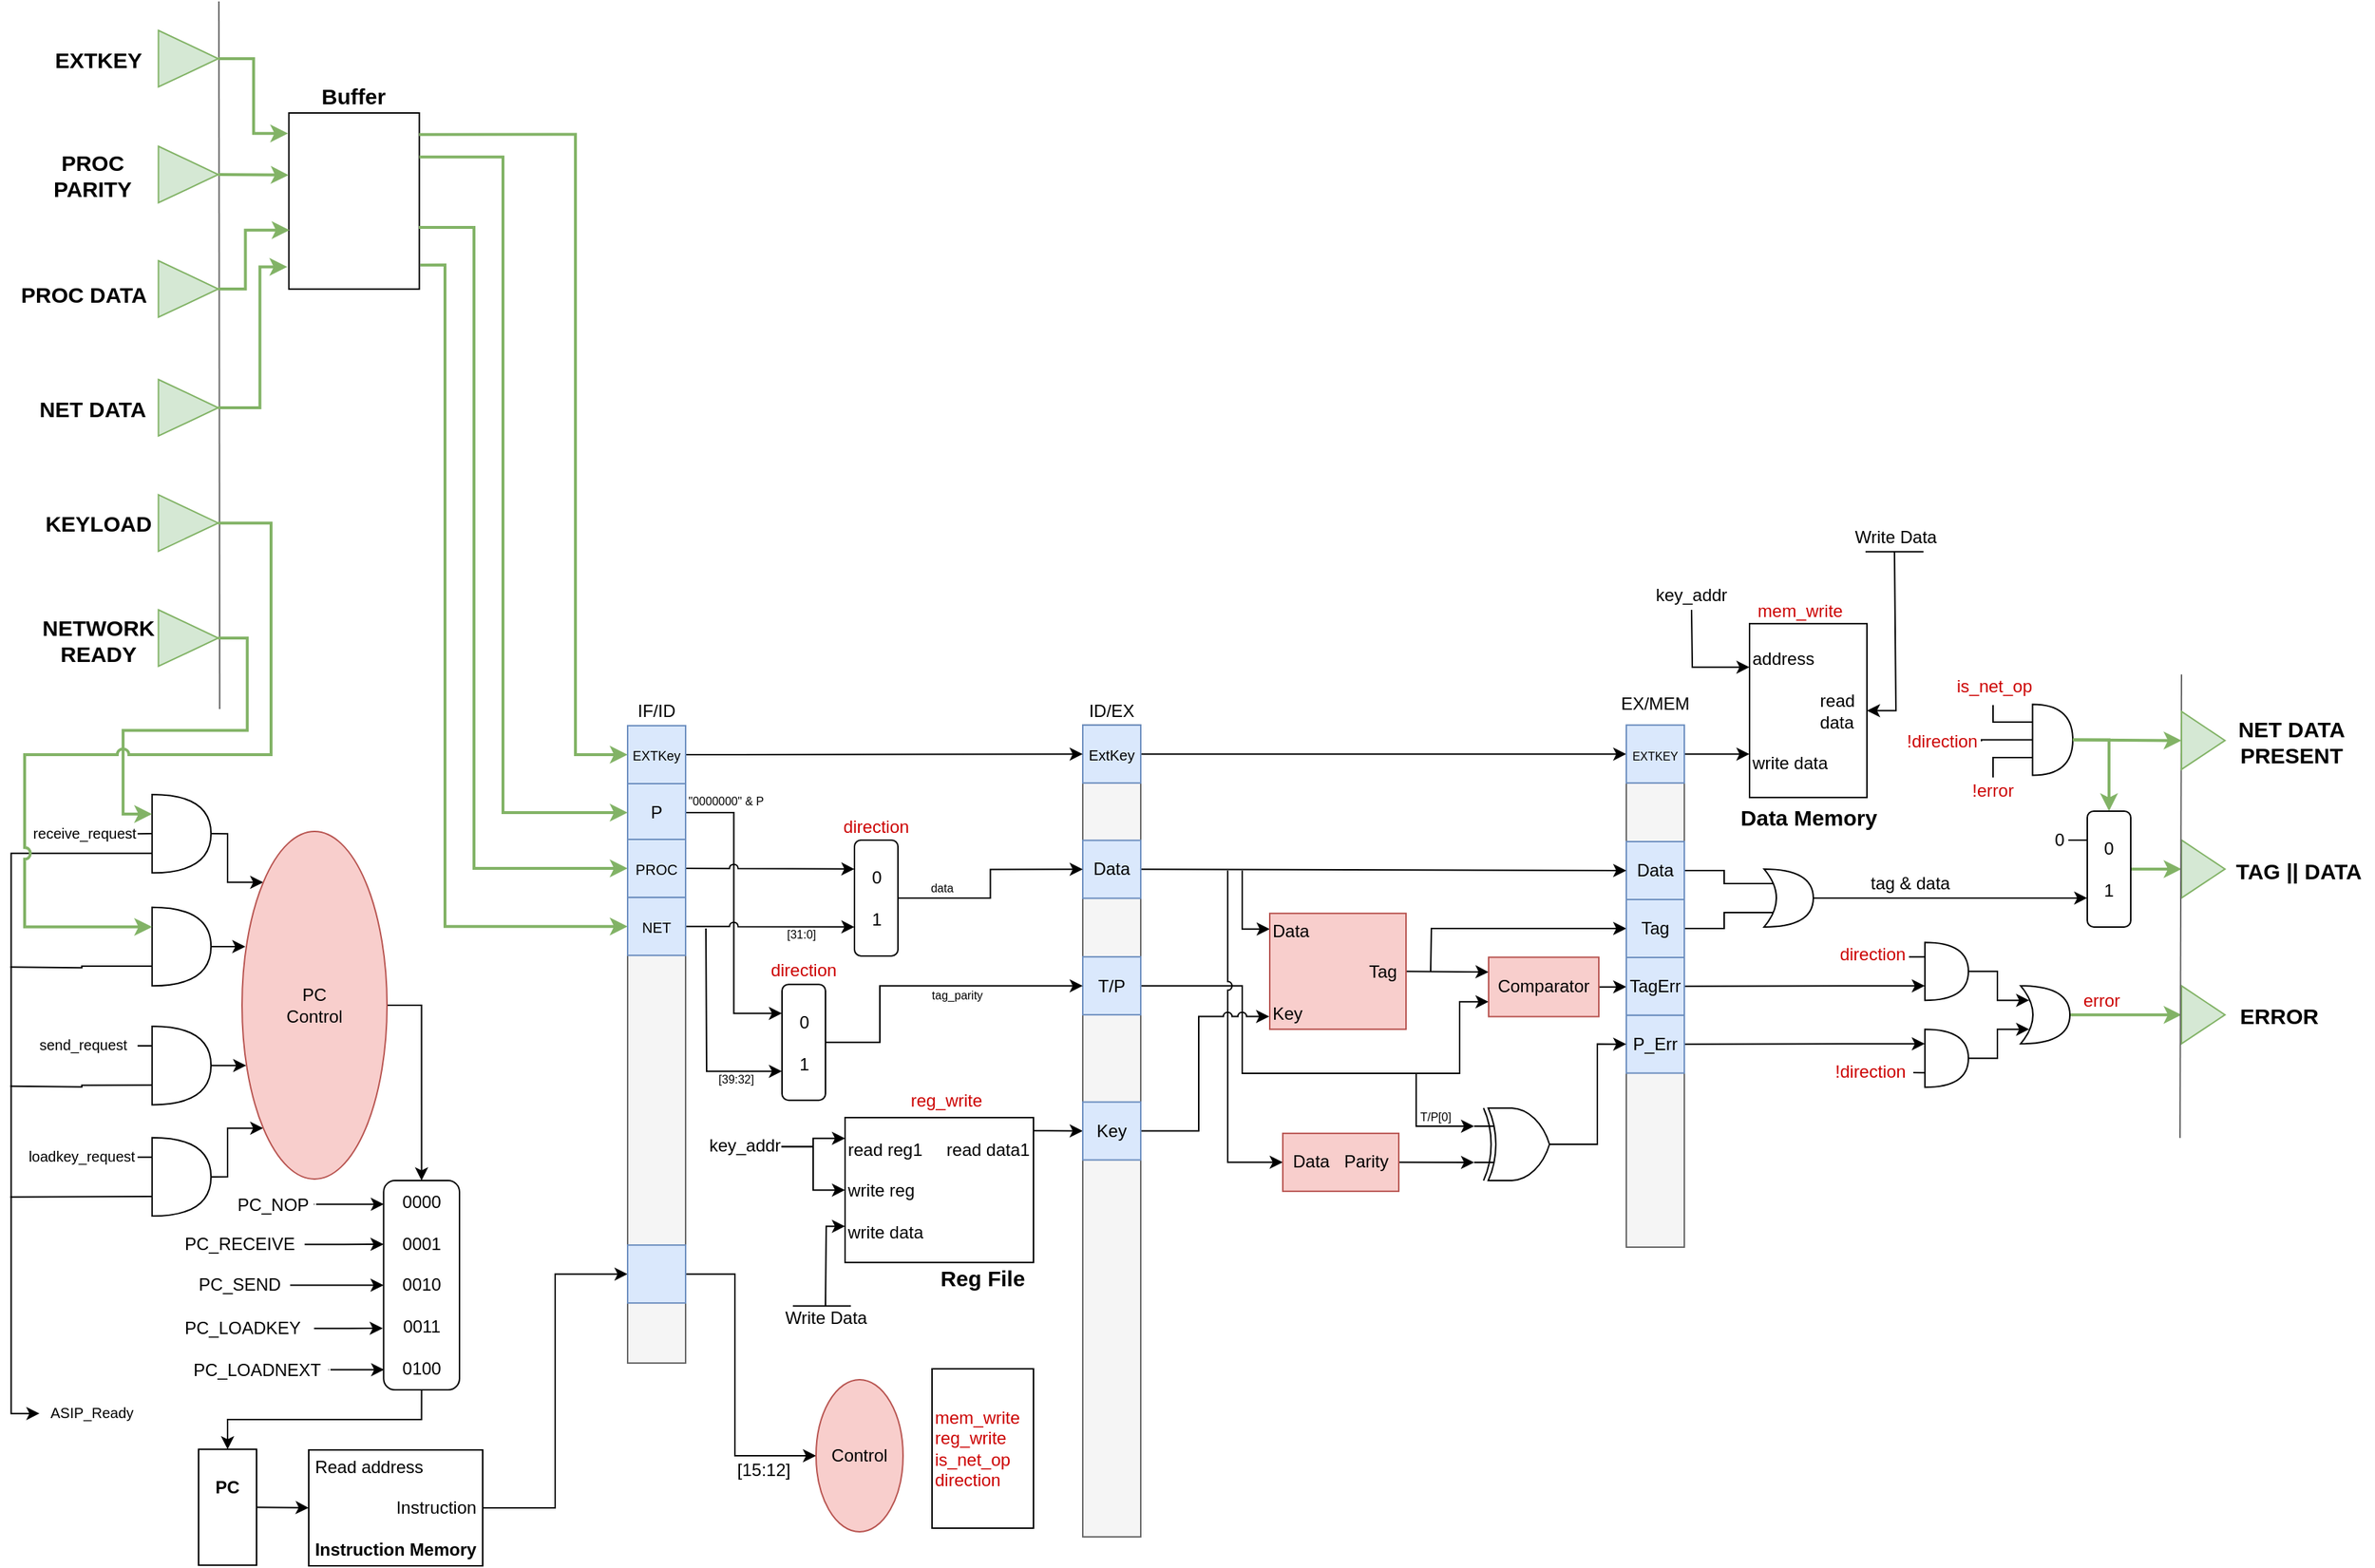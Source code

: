 <mxfile version="14.5.1" type="device"><diagram name="Page-1" id="74e2e168-ea6b-b213-b513-2b3c1d86103e"><mxGraphModel dx="2284" dy="386" grid="1" gridSize="10" guides="1" tooltips="1" connect="1" arrows="1" fold="1" page="1" pageScale="1" pageWidth="1654" pageHeight="1169" background="none" math="0" shadow="0"><root><mxCell id="0"/><mxCell id="1" parent="0"/><mxCell id="Qz7bdWwAVYigRdBkFdGd-472" value="" style="rounded=0;whiteSpace=wrap;html=1;fillColor=#f5f5f5;strokeColor=#666666;fontColor=#333333;" parent="1" vertex="1"><mxGeometry x="-525" y="560" width="40" height="360" as="geometry"/></mxCell><mxCell id="Qz7bdWwAVYigRdBkFdGd-471" value="" style="rounded=0;whiteSpace=wrap;html=1;fillColor=#f5f5f5;strokeColor=#666666;fontColor=#333333;" parent="1" vertex="1"><mxGeometry x="-900" y="559.58" width="40" height="560.42" as="geometry"/></mxCell><mxCell id="Qz7bdWwAVYigRdBkFdGd-112" value="" style="rounded=0;whiteSpace=wrap;html=1;fillColor=#f5f5f5;strokeColor=#666666;fontColor=#333333;" parent="1" vertex="1"><mxGeometry x="-1214" y="560" width="40" height="440" as="geometry"/></mxCell><mxCell id="_-FGq89Hk-1BitmiCw45-111" value="" style="edgeStyle=orthogonalEdgeStyle;rounded=0;jumpStyle=arc;orthogonalLoop=1;jettySize=auto;html=1;startArrow=none;startFill=0;endArrow=classic;endFill=1;strokeColor=#000000;" edge="1" parent="1" source="6q1xAT7e-KM2-TRKY-lN-1" target="6q1xAT7e-KM2-TRKY-lN-2"><mxGeometry relative="1" as="geometry"/></mxCell><mxCell id="6q1xAT7e-KM2-TRKY-lN-1" value="&lt;b&gt;PC&lt;br&gt;&lt;/b&gt;&lt;br&gt;&lt;br&gt;" style="rounded=0;whiteSpace=wrap;html=1;" parent="1" vertex="1"><mxGeometry x="-1510" y="1059.58" width="40" height="80" as="geometry"/></mxCell><mxCell id="6q1xAT7e-KM2-TRKY-lN-2" value="&lt;div style=&quot;text-align: left&quot;&gt;&lt;span&gt;Read address&lt;/span&gt;&lt;/div&gt;&lt;div style=&quot;text-align: left&quot;&gt;&lt;br&gt;&lt;/div&gt;&lt;div style=&quot;text-align: right&quot;&gt;&lt;span&gt;Instruction&lt;/span&gt;&lt;/div&gt;&lt;div style=&quot;text-align: right&quot;&gt;&lt;br&gt;&lt;/div&gt;&lt;div style=&quot;text-align: left&quot;&gt;&lt;span&gt;&lt;b&gt;Instruction Memory&lt;/b&gt;&lt;/span&gt;&lt;/div&gt;" style="rounded=0;whiteSpace=wrap;html=1;" parent="1" vertex="1"><mxGeometry x="-1434" y="1060" width="120" height="80" as="geometry"/></mxCell><mxCell id="_-FGq89Hk-1BitmiCw45-181" style="edgeStyle=orthogonalEdgeStyle;rounded=0;jumpStyle=arc;orthogonalLoop=1;jettySize=auto;html=1;exitX=0;exitY=0.75;exitDx=0;exitDy=0;entryX=0.5;entryY=0;entryDx=0;entryDy=0;startArrow=classic;startFill=1;endArrow=none;endFill=0;strokeColor=#000000;strokeWidth=1;fontSize=10;" edge="1" parent="1" source="6q1xAT7e-KM2-TRKY-lN-13"><mxGeometry relative="1" as="geometry"><mxPoint x="-1077.5" y="960.58" as="targetPoint"/><Array as="points"><mxPoint x="-1077" y="906"/><mxPoint x="-1077" y="951"/><mxPoint x="-1077" y="951"/></Array></mxGeometry></mxCell><mxCell id="6q1xAT7e-KM2-TRKY-lN-13" value="&lt;div&gt;&lt;span&gt;read reg1&amp;nbsp; &amp;nbsp; &amp;nbsp;read data1&lt;/span&gt;&lt;/div&gt;&lt;div style=&quot;text-align: right&quot;&gt;&lt;br&gt;&lt;/div&gt;&lt;div&gt;&lt;span&gt;write reg&lt;/span&gt;&lt;/div&gt;&lt;div&gt;&lt;span&gt;&lt;br&gt;&lt;/span&gt;&lt;/div&gt;write data" style="rounded=0;whiteSpace=wrap;html=1;align=left;" parent="1" vertex="1"><mxGeometry x="-1064" y="830.58" width="130" height="100" as="geometry"/></mxCell><mxCell id="_-FGq89Hk-1BitmiCw45-239" style="edgeStyle=orthogonalEdgeStyle;rounded=0;jumpStyle=arc;orthogonalLoop=1;jettySize=auto;html=1;exitX=0;exitY=0.25;exitDx=0;exitDy=0;startArrow=classic;startFill=1;endArrow=none;endFill=0;strokeColor=#000000;strokeWidth=1;fontSize=8;" edge="1" parent="1" source="6q1xAT7e-KM2-TRKY-lN-38"><mxGeometry relative="1" as="geometry"><mxPoint x="-480" y="480" as="targetPoint"/></mxGeometry></mxCell><mxCell id="_-FGq89Hk-1BitmiCw45-240" style="edgeStyle=orthogonalEdgeStyle;rounded=0;jumpStyle=arc;orthogonalLoop=1;jettySize=auto;html=1;exitX=1;exitY=0.5;exitDx=0;exitDy=0;startArrow=classic;startFill=1;endArrow=none;endFill=0;strokeColor=#000000;strokeWidth=1;fontSize=8;" edge="1" parent="1" source="6q1xAT7e-KM2-TRKY-lN-38"><mxGeometry relative="1" as="geometry"><mxPoint x="-340" y="440" as="targetPoint"/></mxGeometry></mxCell><mxCell id="6q1xAT7e-KM2-TRKY-lN-38" value="&lt;div&gt;&lt;span&gt;address&lt;/span&gt;&lt;/div&gt;&lt;div&gt;&lt;span&gt;&lt;br&gt;&lt;/span&gt;&lt;/div&gt;&lt;div&gt;&lt;span&gt;&amp;nbsp; &amp;nbsp; &amp;nbsp; &amp;nbsp; &amp;nbsp; &amp;nbsp; &amp;nbsp; read&lt;/span&gt;&lt;/div&gt;&lt;div&gt;&lt;span&gt;&amp;nbsp; &amp;nbsp; &amp;nbsp; &amp;nbsp; &amp;nbsp; &amp;nbsp; &amp;nbsp; data&lt;/span&gt;&lt;/div&gt;&lt;div style=&quot;text-align: right&quot;&gt;&lt;br&gt;&lt;/div&gt;&lt;div&gt;&lt;span&gt;write data&lt;/span&gt;&lt;/div&gt;" style="rounded=0;whiteSpace=wrap;html=1;align=left;" parent="1" vertex="1"><mxGeometry x="-440" y="489.58" width="81" height="120" as="geometry"/></mxCell><mxCell id="6q1xAT7e-KM2-TRKY-lN-56" value="&lt;font style=&quot;font-size: 15px&quot;&gt;&lt;b&gt;Reg File&lt;/b&gt;&lt;/font&gt;" style="text;html=1;strokeColor=none;fillColor=none;align=center;verticalAlign=middle;whiteSpace=wrap;rounded=0;" parent="1" vertex="1"><mxGeometry x="-1009" y="930.58" width="80" height="20" as="geometry"/></mxCell><mxCell id="6q1xAT7e-KM2-TRKY-lN-57" value="&lt;font style=&quot;font-size: 15px&quot;&gt;&lt;b&gt;Data Memory&lt;/b&gt;&lt;/font&gt;" style="text;html=1;strokeColor=none;fillColor=none;align=center;verticalAlign=middle;whiteSpace=wrap;rounded=0;" parent="1" vertex="1"><mxGeometry x="-459.5" y="613" width="120" height="20" as="geometry"/></mxCell><mxCell id="OQF8yWpYjCovLzbitYyB-7" value="IF/ID" style="text;html=1;strokeColor=none;fillColor=none;align=center;verticalAlign=middle;whiteSpace=wrap;rounded=0;" parent="1" vertex="1"><mxGeometry x="-1214" y="540.0" width="40" height="20" as="geometry"/></mxCell><mxCell id="OQF8yWpYjCovLzbitYyB-9" value="ID/EX" style="text;html=1;strokeColor=none;fillColor=none;align=center;verticalAlign=middle;whiteSpace=wrap;rounded=0;" parent="1" vertex="1"><mxGeometry x="-900" y="539.58" width="40" height="20" as="geometry"/></mxCell><mxCell id="OQF8yWpYjCovLzbitYyB-10" value="" style="endArrow=classic;html=1;entryX=0;entryY=0.5;entryDx=0;entryDy=0;rounded=0;edgeStyle=elbowEdgeStyle;exitX=0.998;exitY=0.091;exitDx=0;exitDy=0;exitPerimeter=0;" parent="1" target="Qz7bdWwAVYigRdBkFdGd-68" edge="1" source="6q1xAT7e-KM2-TRKY-lN-13"><mxGeometry width="50" height="50" relative="1" as="geometry"><mxPoint x="-934" y="840.58" as="sourcePoint"/><mxPoint x="-905" y="840.58" as="targetPoint"/><Array as="points"><mxPoint x="-925" y="840.58"/></Array></mxGeometry></mxCell><mxCell id="OQF8yWpYjCovLzbitYyB-30" value="EX/MEM" style="text;html=1;strokeColor=none;fillColor=none;align=center;verticalAlign=middle;whiteSpace=wrap;rounded=0;" parent="1" vertex="1"><mxGeometry x="-525" y="535" width="40" height="20" as="geometry"/></mxCell><mxCell id="_-FGq89Hk-1BitmiCw45-110" style="edgeStyle=orthogonalEdgeStyle;rounded=0;jumpStyle=arc;orthogonalLoop=1;jettySize=auto;html=1;exitX=0;exitY=0.5;exitDx=0;exitDy=0;entryX=1;entryY=0.5;entryDx=0;entryDy=0;startArrow=classic;startFill=1;endArrow=none;endFill=0;strokeColor=#000000;" edge="1" parent="1" source="Qz7bdWwAVYigRdBkFdGd-5" target="6q1xAT7e-KM2-TRKY-lN-2"><mxGeometry relative="1" as="geometry"/></mxCell><mxCell id="_-FGq89Hk-1BitmiCw45-159" style="edgeStyle=orthogonalEdgeStyle;rounded=0;jumpStyle=arc;orthogonalLoop=1;jettySize=auto;html=1;exitX=1;exitY=0.5;exitDx=0;exitDy=0;entryX=0;entryY=0.5;entryDx=0;entryDy=0;startArrow=none;startFill=0;endArrow=classic;endFill=1;strokeColor=#000000;strokeWidth=1;fontSize=10;" edge="1" parent="1" source="Qz7bdWwAVYigRdBkFdGd-5" target="Qz7bdWwAVYigRdBkFdGd-115"><mxGeometry relative="1" as="geometry"><Array as="points"><mxPoint x="-1140" y="939"/><mxPoint x="-1140" y="1064"/></Array></mxGeometry></mxCell><mxCell id="Qz7bdWwAVYigRdBkFdGd-5" value="" style="whiteSpace=wrap;html=1;aspect=fixed;fillColor=#dae8fc;strokeColor=#6c8ebf;" parent="1" vertex="1"><mxGeometry x="-1214" y="918.58" width="40" height="40" as="geometry"/></mxCell><mxCell id="_-FGq89Hk-1BitmiCw45-195" style="edgeStyle=orthogonalEdgeStyle;rounded=0;jumpStyle=arc;orthogonalLoop=1;jettySize=auto;html=1;exitX=1;exitY=0.5;exitDx=0;exitDy=0;entryX=0;entryY=0.75;entryDx=0;entryDy=0;startArrow=none;startFill=0;endArrow=classic;endFill=1;strokeColor=#000000;strokeWidth=1;fontSize=8;" edge="1" parent="1" source="Qz7bdWwAVYigRdBkFdGd-8" target="Qz7bdWwAVYigRdBkFdGd-55"><mxGeometry relative="1" as="geometry"><Array as="points"><mxPoint x="-790" y="740"/><mxPoint x="-790" y="800"/><mxPoint x="-640" y="800"/><mxPoint x="-640" y="751"/></Array></mxGeometry></mxCell><mxCell id="Qz7bdWwAVYigRdBkFdGd-8" value="T/P" style="whiteSpace=wrap;html=1;aspect=fixed;fillColor=#dae8fc;strokeColor=#6c8ebf;" parent="1" vertex="1"><mxGeometry x="-900" y="719.58" width="40" height="40" as="geometry"/></mxCell><mxCell id="Qz7bdWwAVYigRdBkFdGd-26" value="&lt;font style=&quot;font-size: 15px&quot;&gt;&lt;b&gt;KEYLOAD&lt;/b&gt;&lt;/font&gt;" style="text;html=1;strokeColor=none;fillColor=none;align=center;verticalAlign=middle;whiteSpace=wrap;rounded=0;" parent="1" vertex="1"><mxGeometry x="-1629.71" y="410.08" width="102.29" height="20" as="geometry"/></mxCell><mxCell id="Qz7bdWwAVYigRdBkFdGd-35" value="&lt;font style=&quot;font-size: 15px&quot;&gt;&lt;b&gt;ERROR&lt;/b&gt;&lt;/font&gt;" style="text;html=1;strokeColor=none;fillColor=none;align=center;verticalAlign=middle;whiteSpace=wrap;rounded=0;" parent="1" vertex="1"><mxGeometry x="-112" y="749.58" width="75" height="20" as="geometry"/></mxCell><mxCell id="_-FGq89Hk-1BitmiCw45-198" style="edgeStyle=orthogonalEdgeStyle;rounded=0;jumpStyle=arc;orthogonalLoop=1;jettySize=auto;html=1;exitX=0;exitY=0.5;exitDx=0;exitDy=0;startArrow=classic;startFill=1;endArrow=none;endFill=0;strokeColor=#000000;strokeWidth=1;fontSize=8;" edge="1" parent="1" source="Qz7bdWwAVYigRdBkFdGd-43"><mxGeometry relative="1" as="geometry"><mxPoint x="-800" y="660" as="targetPoint"/><Array as="points"><mxPoint x="-800" y="861"/></Array></mxGeometry></mxCell><mxCell id="_-FGq89Hk-1BitmiCw45-199" style="edgeStyle=orthogonalEdgeStyle;rounded=0;jumpStyle=arc;orthogonalLoop=1;jettySize=auto;html=1;exitX=1;exitY=0.5;exitDx=0;exitDy=0;entryX=0;entryY=0.75;entryDx=0;entryDy=0;entryPerimeter=0;startArrow=none;startFill=0;endArrow=classic;endFill=1;strokeColor=#000000;strokeWidth=1;fontSize=8;" edge="1" parent="1" source="Qz7bdWwAVYigRdBkFdGd-43" target="X4M5kiGfj8G9DCbS5m-O-1"><mxGeometry relative="1" as="geometry"/></mxCell><mxCell id="Qz7bdWwAVYigRdBkFdGd-43" value="Data&amp;nbsp; &amp;nbsp;Parity" style="rounded=0;whiteSpace=wrap;html=1;fillColor=#f8cecc;strokeColor=#b85450;" parent="1" vertex="1"><mxGeometry x="-762" y="841.42" width="80" height="40" as="geometry"/></mxCell><mxCell id="_-FGq89Hk-1BitmiCw45-191" style="edgeStyle=orthogonalEdgeStyle;rounded=0;jumpStyle=arc;orthogonalLoop=1;jettySize=auto;html=1;exitX=1;exitY=0.5;exitDx=0;exitDy=0;entryX=0;entryY=0.25;entryDx=0;entryDy=0;startArrow=none;startFill=0;endArrow=classic;endFill=1;strokeColor=#000000;strokeWidth=1;fontSize=8;" edge="1" parent="1" source="Qz7bdWwAVYigRdBkFdGd-52" target="Qz7bdWwAVYigRdBkFdGd-55"><mxGeometry relative="1" as="geometry"/></mxCell><mxCell id="_-FGq89Hk-1BitmiCw45-193" style="edgeStyle=orthogonalEdgeStyle;rounded=0;jumpStyle=arc;orthogonalLoop=1;jettySize=auto;html=1;exitX=0;exitY=0.135;exitDx=0;exitDy=0;startArrow=classic;startFill=1;endArrow=none;endFill=0;strokeColor=#000000;strokeWidth=1;fontSize=8;exitPerimeter=0;" edge="1" parent="1" source="Qz7bdWwAVYigRdBkFdGd-52"><mxGeometry relative="1" as="geometry"><mxPoint x="-790" y="660" as="targetPoint"/><Array as="points"><mxPoint x="-790" y="700"/></Array></mxGeometry></mxCell><mxCell id="_-FGq89Hk-1BitmiCw45-194" style="edgeStyle=orthogonalEdgeStyle;rounded=0;jumpStyle=arc;orthogonalLoop=1;jettySize=auto;html=1;exitX=-0.004;exitY=0.89;exitDx=0;exitDy=0;entryX=1;entryY=0.5;entryDx=0;entryDy=0;startArrow=classic;startFill=1;endArrow=none;endFill=0;strokeColor=#000000;strokeWidth=1;fontSize=8;exitPerimeter=0;" edge="1" parent="1" source="Qz7bdWwAVYigRdBkFdGd-52" target="Qz7bdWwAVYigRdBkFdGd-68"><mxGeometry relative="1" as="geometry"><Array as="points"><mxPoint x="-820" y="761"/><mxPoint x="-820" y="840"/></Array></mxGeometry></mxCell><mxCell id="Qz7bdWwAVYigRdBkFdGd-52" value="&lt;div&gt;&lt;span&gt;Data&lt;/span&gt;&lt;/div&gt;&lt;div&gt;&lt;br&gt;&lt;/div&gt;&lt;div&gt;&amp;nbsp; &amp;nbsp; &amp;nbsp; &amp;nbsp; &amp;nbsp; &amp;nbsp; &amp;nbsp; &amp;nbsp; &amp;nbsp; &amp;nbsp; Tag&lt;/div&gt;&lt;div&gt;&lt;br&gt;&lt;/div&gt;&lt;div&gt;Key&lt;/div&gt;" style="rounded=0;whiteSpace=wrap;html=1;fillColor=#f8cecc;strokeColor=#b85450;align=left;" parent="1" vertex="1"><mxGeometry x="-771" y="689.58" width="94" height="80" as="geometry"/></mxCell><mxCell id="_-FGq89Hk-1BitmiCw45-190" style="edgeStyle=orthogonalEdgeStyle;rounded=0;jumpStyle=arc;orthogonalLoop=1;jettySize=auto;html=1;exitX=1;exitY=0.5;exitDx=0;exitDy=0;entryX=0;entryY=0.5;entryDx=0;entryDy=0;startArrow=none;startFill=0;endArrow=classic;endFill=1;strokeColor=#000000;strokeWidth=1;fontSize=8;" edge="1" parent="1" source="Qz7bdWwAVYigRdBkFdGd-55" target="Qz7bdWwAVYigRdBkFdGd-61"><mxGeometry relative="1" as="geometry"/></mxCell><mxCell id="Qz7bdWwAVYigRdBkFdGd-55" value="Comparator" style="rounded=0;whiteSpace=wrap;html=1;fillColor=#f8cecc;strokeColor=#b85450;" parent="1" vertex="1"><mxGeometry x="-620" y="719.84" width="76" height="41" as="geometry"/></mxCell><mxCell id="_-FGq89Hk-1BitmiCw45-205" style="edgeStyle=orthogonalEdgeStyle;rounded=0;jumpStyle=arc;orthogonalLoop=1;jettySize=auto;html=1;exitX=1;exitY=0.5;exitDx=0;exitDy=0;entryX=0;entryY=0.25;entryDx=0;entryDy=0;entryPerimeter=0;startArrow=none;startFill=0;endArrow=classic;endFill=1;strokeColor=#000000;strokeWidth=1;fontSize=8;" edge="1" parent="1" source="Qz7bdWwAVYigRdBkFdGd-60" target="Qz7bdWwAVYigRdBkFdGd-93"><mxGeometry relative="1" as="geometry"/></mxCell><mxCell id="Qz7bdWwAVYigRdBkFdGd-60" value="P_Err" style="whiteSpace=wrap;html=1;aspect=fixed;fillColor=#dae8fc;strokeColor=#6c8ebf;" parent="1" vertex="1"><mxGeometry x="-525" y="759.84" width="40" height="40" as="geometry"/></mxCell><mxCell id="_-FGq89Hk-1BitmiCw45-204" style="edgeStyle=orthogonalEdgeStyle;rounded=0;jumpStyle=arc;orthogonalLoop=1;jettySize=auto;html=1;exitX=1;exitY=0.5;exitDx=0;exitDy=0;startArrow=none;startFill=0;endArrow=classic;endFill=1;strokeColor=#000000;strokeWidth=1;fontSize=8;entryX=0;entryY=0.75;entryDx=0;entryDy=0;entryPerimeter=0;" edge="1" parent="1" source="Qz7bdWwAVYigRdBkFdGd-61" target="Qz7bdWwAVYigRdBkFdGd-91"><mxGeometry relative="1" as="geometry"><mxPoint x="-350" y="740" as="targetPoint"/></mxGeometry></mxCell><mxCell id="Qz7bdWwAVYigRdBkFdGd-61" value="TagErr" style="whiteSpace=wrap;html=1;aspect=fixed;fillColor=#dae8fc;strokeColor=#6c8ebf;" parent="1" vertex="1"><mxGeometry x="-525" y="719.84" width="40" height="40" as="geometry"/></mxCell><mxCell id="Qz7bdWwAVYigRdBkFdGd-68" value="Key" style="whiteSpace=wrap;html=1;aspect=fixed;fillColor=#dae8fc;strokeColor=#6c8ebf;" parent="1" vertex="1"><mxGeometry x="-900" y="819.79" width="40" height="40" as="geometry"/></mxCell><mxCell id="_-FGq89Hk-1BitmiCw45-188" style="edgeStyle=orthogonalEdgeStyle;rounded=0;jumpStyle=arc;orthogonalLoop=1;jettySize=auto;html=1;exitX=1;exitY=0.5;exitDx=0;exitDy=0;entryX=0;entryY=0.5;entryDx=0;entryDy=0;startArrow=none;startFill=0;endArrow=classic;endFill=1;strokeColor=#000000;strokeWidth=1;fontSize=8;" edge="1" parent="1" source="Qz7bdWwAVYigRdBkFdGd-69" target="zgt9jMyl5GcCJCUbDBFP-8"><mxGeometry relative="1" as="geometry"/></mxCell><mxCell id="Qz7bdWwAVYigRdBkFdGd-69" value="&lt;font style=&quot;font-size: 10px&quot;&gt;ExtKey&lt;/font&gt;" style="whiteSpace=wrap;html=1;aspect=fixed;fillColor=#dae8fc;strokeColor=#6c8ebf;" parent="1" vertex="1"><mxGeometry x="-900" y="559.58" width="40" height="40" as="geometry"/></mxCell><mxCell id="Qz7bdWwAVYigRdBkFdGd-80" value="" style="endArrow=none;html=1;strokeWidth=1;" parent="1" edge="1"><mxGeometry width="50" height="50" relative="1" as="geometry"><mxPoint x="-1100" y="960.58" as="sourcePoint"/><mxPoint x="-1060" y="960.58" as="targetPoint"/></mxGeometry></mxCell><mxCell id="Qz7bdWwAVYigRdBkFdGd-81" value="Write Data" style="text;html=1;strokeColor=none;fillColor=none;align=center;verticalAlign=middle;whiteSpace=wrap;rounded=0;" parent="1" vertex="1"><mxGeometry x="-1127.5" y="958.58" width="100" height="20" as="geometry"/></mxCell><mxCell id="_-FGq89Hk-1BitmiCw45-197" style="edgeStyle=orthogonalEdgeStyle;rounded=0;jumpStyle=arc;orthogonalLoop=1;jettySize=auto;html=1;exitX=0;exitY=0.5;exitDx=0;exitDy=0;startArrow=classic;startFill=1;endArrow=none;endFill=0;strokeColor=#000000;strokeWidth=1;fontSize=8;" edge="1" parent="1" source="Qz7bdWwAVYigRdBkFdGd-88"><mxGeometry relative="1" as="geometry"><mxPoint x="-660" y="730" as="targetPoint"/></mxGeometry></mxCell><mxCell id="_-FGq89Hk-1BitmiCw45-217" style="edgeStyle=orthogonalEdgeStyle;rounded=0;jumpStyle=arc;orthogonalLoop=1;jettySize=auto;html=1;exitX=1;exitY=0.5;exitDx=0;exitDy=0;entryX=0.175;entryY=0.75;entryDx=0;entryDy=0;entryPerimeter=0;startArrow=none;startFill=0;endArrow=none;endFill=0;strokeColor=#000000;strokeWidth=1;fontSize=8;" edge="1" parent="1" source="Qz7bdWwAVYigRdBkFdGd-88" target="_-FGq89Hk-1BitmiCw45-216"><mxGeometry relative="1" as="geometry"/></mxCell><mxCell id="Qz7bdWwAVYigRdBkFdGd-88" value="Tag" style="whiteSpace=wrap;html=1;aspect=fixed;fillColor=#dae8fc;strokeColor=#6c8ebf;" parent="1" vertex="1"><mxGeometry x="-525" y="680" width="40" height="40" as="geometry"/></mxCell><mxCell id="zgt9jMyl5GcCJCUbDBFP-42" style="edgeStyle=orthogonalEdgeStyle;rounded=0;jumpStyle=arc;orthogonalLoop=1;jettySize=auto;html=1;exitX=1;exitY=0.5;exitDx=0;exitDy=0;exitPerimeter=0;entryX=0;entryY=0.5;entryDx=0;entryDy=0;startArrow=none;startFill=0;endArrow=classic;endFill=1;strokeWidth=2;fillColor=#d5e8d4;strokeColor=#82b366;" parent="1" source="Qz7bdWwAVYigRdBkFdGd-90" target="Qz7bdWwAVYigRdBkFdGd-103" edge="1"><mxGeometry relative="1" as="geometry"/></mxCell><mxCell id="Qz7bdWwAVYigRdBkFdGd-90" value="" style="shape=xor;whiteSpace=wrap;html=1;" parent="1" vertex="1"><mxGeometry x="-253" y="739.58" width="34" height="40" as="geometry"/></mxCell><mxCell id="zgt9jMyl5GcCJCUbDBFP-43" style="edgeStyle=orthogonalEdgeStyle;rounded=0;jumpStyle=arc;orthogonalLoop=1;jettySize=auto;html=1;exitX=1;exitY=0.5;exitDx=0;exitDy=0;exitPerimeter=0;entryX=0.175;entryY=0.25;entryDx=0;entryDy=0;entryPerimeter=0;startArrow=none;startFill=0;endArrow=classic;endFill=1;strokeWidth=1;" parent="1" source="Qz7bdWwAVYigRdBkFdGd-91" target="Qz7bdWwAVYigRdBkFdGd-90" edge="1"><mxGeometry relative="1" as="geometry"/></mxCell><mxCell id="_-FGq89Hk-1BitmiCw45-206" style="edgeStyle=orthogonalEdgeStyle;rounded=0;jumpStyle=arc;orthogonalLoop=1;jettySize=auto;html=1;exitX=0;exitY=0.25;exitDx=0;exitDy=0;exitPerimeter=0;startArrow=none;startFill=0;endArrow=none;endFill=0;strokeColor=#000000;strokeWidth=1;fontSize=8;" edge="1" parent="1" source="Qz7bdWwAVYigRdBkFdGd-91"><mxGeometry relative="1" as="geometry"><mxPoint x="-330" y="719.6" as="targetPoint"/></mxGeometry></mxCell><mxCell id="Qz7bdWwAVYigRdBkFdGd-91" value="" style="shape=or;whiteSpace=wrap;html=1;" parent="1" vertex="1"><mxGeometry x="-319" y="709.58" width="30" height="40" as="geometry"/></mxCell><mxCell id="zgt9jMyl5GcCJCUbDBFP-21" style="edgeStyle=orthogonalEdgeStyle;rounded=0;jumpStyle=arc;orthogonalLoop=1;jettySize=auto;html=1;exitX=0;exitY=0.75;exitDx=0;exitDy=0;exitPerimeter=0;endArrow=none;endFill=0;strokeWidth=1;" parent="1" source="Qz7bdWwAVYigRdBkFdGd-93" edge="1"><mxGeometry relative="1" as="geometry"><mxPoint x="-327" y="799.557" as="targetPoint"/></mxGeometry></mxCell><mxCell id="zgt9jMyl5GcCJCUbDBFP-44" style="edgeStyle=orthogonalEdgeStyle;rounded=0;jumpStyle=arc;orthogonalLoop=1;jettySize=auto;html=1;exitX=1;exitY=0.5;exitDx=0;exitDy=0;exitPerimeter=0;entryX=0.175;entryY=0.75;entryDx=0;entryDy=0;entryPerimeter=0;startArrow=none;startFill=0;endArrow=classic;endFill=1;strokeWidth=1;" parent="1" source="Qz7bdWwAVYigRdBkFdGd-93" target="Qz7bdWwAVYigRdBkFdGd-90" edge="1"><mxGeometry relative="1" as="geometry"/></mxCell><mxCell id="Qz7bdWwAVYigRdBkFdGd-93" value="" style="shape=or;whiteSpace=wrap;html=1;" parent="1" vertex="1"><mxGeometry x="-319" y="769.58" width="30" height="40" as="geometry"/></mxCell><mxCell id="Qz7bdWwAVYigRdBkFdGd-96" value="&lt;font color=&quot;#cc0000&quot;&gt;direction&lt;/font&gt;" style="text;html=1;strokeColor=none;fillColor=none;align=center;verticalAlign=middle;whiteSpace=wrap;rounded=0;" parent="1" vertex="1"><mxGeometry x="-380" y="707.58" width="50" height="20" as="geometry"/></mxCell><mxCell id="Qz7bdWwAVYigRdBkFdGd-97" value="&lt;font color=&quot;#cc0000&quot;&gt;!direction&lt;/font&gt;" style="text;html=1;strokeColor=none;fillColor=none;align=center;verticalAlign=middle;whiteSpace=wrap;rounded=0;" parent="1" vertex="1"><mxGeometry x="-386" y="788.58" width="59" height="20" as="geometry"/></mxCell><mxCell id="_-FGq89Hk-1BitmiCw45-209" style="edgeStyle=orthogonalEdgeStyle;rounded=0;jumpStyle=arc;orthogonalLoop=1;jettySize=auto;html=1;exitX=0;exitY=0.5;exitDx=0;exitDy=0;startArrow=classic;startFill=1;endArrow=none;endFill=0;strokeColor=#82b366;strokeWidth=2;fontSize=8;entryX=1;entryY=0.5;entryDx=0;entryDy=0;fillColor=#d5e8d4;" edge="1" parent="1" source="Qz7bdWwAVYigRdBkFdGd-102" target="Qz7bdWwAVYigRdBkFdGd-125"><mxGeometry relative="1" as="geometry"><mxPoint x="-180" y="659.0" as="targetPoint"/></mxGeometry></mxCell><mxCell id="Qz7bdWwAVYigRdBkFdGd-102" value="" style="triangle;whiteSpace=wrap;html=1;fillColor=#d5e8d4;strokeColor=#82b366;" parent="1" vertex="1"><mxGeometry x="-142" y="638.96" width="30" height="40" as="geometry"/></mxCell><mxCell id="Qz7bdWwAVYigRdBkFdGd-103" value="" style="triangle;whiteSpace=wrap;html=1;fillColor=#d5e8d4;strokeColor=#82b366;" parent="1" vertex="1"><mxGeometry x="-142" y="739.6" width="30" height="40" as="geometry"/></mxCell><mxCell id="Qz7bdWwAVYigRdBkFdGd-104" value="&lt;b&gt;&lt;font style=&quot;font-size: 15px&quot;&gt;TAG || DATA&lt;/font&gt;&lt;/b&gt;" style="text;html=1;strokeColor=none;fillColor=none;align=center;verticalAlign=middle;whiteSpace=wrap;rounded=0;" parent="1" vertex="1"><mxGeometry x="-112" y="645" width="102" height="30" as="geometry"/></mxCell><mxCell id="Qz7bdWwAVYigRdBkFdGd-115" value="Control" style="ellipse;whiteSpace=wrap;html=1;fillColor=#f8cecc;strokeColor=#b85450;" parent="1" vertex="1"><mxGeometry x="-1084" y="1011.5" width="60" height="105" as="geometry"/></mxCell><mxCell id="Qz7bdWwAVYigRdBkFdGd-119" value="&lt;div&gt;&lt;span style=&quot;color: rgb(204 , 0 , 0)&quot;&gt;&lt;br&gt;&lt;/span&gt;&lt;/div&gt;&lt;div&gt;&lt;span style=&quot;color: rgb(204 , 0 , 0)&quot;&gt;mem_write&lt;/span&gt;&lt;/div&gt;&lt;div&gt;&lt;span style=&quot;color: rgb(204 , 0 , 0)&quot;&gt;reg_write&lt;/span&gt;&lt;/div&gt;&lt;div&gt;&lt;span style=&quot;color: rgb(204 , 0 , 0)&quot;&gt;is_net_op&lt;/span&gt;&lt;/div&gt;&lt;div&gt;&lt;span style=&quot;color: rgb(204 , 0 , 0)&quot;&gt;direction&lt;/span&gt;&lt;/div&gt;&lt;div&gt;&lt;span&gt;&lt;font color=&quot;#cc0000&quot;&gt;&lt;br&gt;&lt;/font&gt;&lt;/span&gt;&lt;/div&gt;" style="rounded=0;whiteSpace=wrap;html=1;align=left;" parent="1" vertex="1"><mxGeometry x="-1004" y="1004" width="70" height="110" as="geometry"/></mxCell><mxCell id="_-FGq89Hk-1BitmiCw45-215" style="edgeStyle=orthogonalEdgeStyle;rounded=0;jumpStyle=arc;orthogonalLoop=1;jettySize=auto;html=1;exitX=1;exitY=0.5;exitDx=0;exitDy=0;startArrow=none;startFill=0;endArrow=none;endFill=0;strokeColor=#000000;strokeWidth=1;fontSize=8;entryX=0.175;entryY=0.25;entryDx=0;entryDy=0;entryPerimeter=0;" edge="1" parent="1" source="Qz7bdWwAVYigRdBkFdGd-121" target="_-FGq89Hk-1BitmiCw45-216"><mxGeometry relative="1" as="geometry"><mxPoint x="-450" y="620" as="targetPoint"/></mxGeometry></mxCell><mxCell id="Qz7bdWwAVYigRdBkFdGd-121" value="Data" style="whiteSpace=wrap;html=1;aspect=fixed;fillColor=#dae8fc;strokeColor=#6c8ebf;" parent="1" vertex="1"><mxGeometry x="-525" y="640.0" width="40" height="40" as="geometry"/></mxCell><mxCell id="_-FGq89Hk-1BitmiCw45-220" style="edgeStyle=orthogonalEdgeStyle;rounded=0;jumpStyle=arc;orthogonalLoop=1;jettySize=auto;html=1;exitX=0.5;exitY=0;exitDx=0;exitDy=0;startArrow=classic;startFill=1;endArrow=none;endFill=0;strokeColor=#82b366;strokeWidth=2;fontSize=8;entryX=1;entryY=0.5;entryDx=0;entryDy=0;entryPerimeter=0;fillColor=#d5e8d4;" edge="1" parent="1" source="Qz7bdWwAVYigRdBkFdGd-125" target="_-FGq89Hk-1BitmiCw45-221"><mxGeometry relative="1" as="geometry"><mxPoint x="-232" y="583.96" as="targetPoint"/></mxGeometry></mxCell><mxCell id="_-FGq89Hk-1BitmiCw45-237" style="edgeStyle=orthogonalEdgeStyle;rounded=0;jumpStyle=arc;orthogonalLoop=1;jettySize=auto;html=1;exitX=0;exitY=0.25;exitDx=0;exitDy=0;startArrow=none;startFill=0;endArrow=none;endFill=0;strokeColor=#000000;strokeWidth=1;fontSize=8;" edge="1" parent="1" source="Qz7bdWwAVYigRdBkFdGd-125"><mxGeometry relative="1" as="geometry"><mxPoint x="-220" y="639.16" as="targetPoint"/></mxGeometry></mxCell><mxCell id="Qz7bdWwAVYigRdBkFdGd-125" value="&lt;div&gt;0&lt;/div&gt;&lt;div&gt;&lt;br&gt;&lt;/div&gt;&lt;div&gt;1&lt;/div&gt;" style="rounded=1;whiteSpace=wrap;html=1;align=center;" parent="1" vertex="1"><mxGeometry x="-207" y="618.96" width="30" height="80" as="geometry"/></mxCell><mxCell id="Qz7bdWwAVYigRdBkFdGd-145" value="&lt;font color=&quot;#cc0000&quot;&gt;!error&lt;br&gt;&lt;/font&gt;" style="text;html=1;strokeColor=none;fillColor=none;align=center;verticalAlign=middle;whiteSpace=wrap;rounded=0;" parent="1" vertex="1"><mxGeometry x="-292" y="595.21" width="40" height="20" as="geometry"/></mxCell><mxCell id="Qz7bdWwAVYigRdBkFdGd-151" value="Write Data" style="text;html=1;strokeColor=none;fillColor=none;align=center;verticalAlign=middle;whiteSpace=wrap;rounded=0;" parent="1" vertex="1"><mxGeometry x="-374" y="419.58" width="70" height="20" as="geometry"/></mxCell><mxCell id="Qz7bdWwAVYigRdBkFdGd-157" value="&lt;font style=&quot;font-size: 15px&quot;&gt;&lt;b&gt;EXTKEY&lt;/b&gt;&lt;/font&gt;" style="text;html=1;strokeColor=none;fillColor=none;align=center;verticalAlign=middle;whiteSpace=wrap;rounded=0;" parent="1" vertex="1"><mxGeometry x="-1636.56" y="84.5" width="116" height="30" as="geometry"/></mxCell><mxCell id="Qz7bdWwAVYigRdBkFdGd-480" style="edgeStyle=elbowEdgeStyle;rounded=0;jumpStyle=arc;orthogonalLoop=1;jettySize=auto;html=1;strokeWidth=1;exitX=1;exitY=0.5;exitDx=0;exitDy=0;entryX=0;entryY=0.143;entryDx=0;entryDy=0;entryPerimeter=0;" parent="1" target="6q1xAT7e-KM2-TRKY-lN-13" edge="1"><mxGeometry relative="1" as="geometry"><mxPoint x="-1107.86" y="850.58" as="sourcePoint"/><mxPoint x="-1103" y="860.58" as="targetPoint"/></mxGeometry></mxCell><mxCell id="Qz7bdWwAVYigRdBkFdGd-485" style="edgeStyle=elbowEdgeStyle;rounded=0;jumpStyle=arc;orthogonalLoop=1;jettySize=auto;html=1;entryX=0;entryY=0.5;entryDx=0;entryDy=0;strokeWidth=1;" parent="1" target="6q1xAT7e-KM2-TRKY-lN-13" edge="1"><mxGeometry relative="1" as="geometry"><mxPoint x="-1107.86" y="850.58" as="sourcePoint"/></mxGeometry></mxCell><mxCell id="Qz7bdWwAVYigRdBkFdGd-479" value="&quot;0000000&quot; &amp;amp; P" style="text;html=1;strokeColor=none;fillColor=none;align=center;verticalAlign=middle;whiteSpace=wrap;rounded=0;fontSize=8;" parent="1" vertex="1"><mxGeometry x="-1190.5" y="602" width="87.5" height="20" as="geometry"/></mxCell><mxCell id="Qz7bdWwAVYigRdBkFdGd-486" value="" style="endArrow=none;html=1;strokeWidth=1;fillColor=#f5f5f5;strokeColor=#666666;" parent="1" edge="1"><mxGeometry width="50" height="50" relative="1" as="geometry"><mxPoint x="-143" y="844.58" as="sourcePoint"/><mxPoint x="-142" y="524.58" as="targetPoint"/></mxGeometry></mxCell><mxCell id="Qz7bdWwAVYigRdBkFdGd-487" value="" style="endArrow=none;html=1;strokeWidth=1;fillColor=#f5f5f5;strokeColor=#666666;" parent="1" edge="1"><mxGeometry width="50" height="50" relative="1" as="geometry"><mxPoint x="-1495.42" y="548.46" as="sourcePoint"/><mxPoint x="-1496" y="60" as="targetPoint"/></mxGeometry></mxCell><mxCell id="Qz7bdWwAVYigRdBkFdGd-490" value="&lt;font style=&quot;font-size: 15px&quot;&gt;&lt;b&gt;NETWORK READY&lt;/b&gt;&lt;/font&gt;" style="text;html=1;strokeColor=none;fillColor=none;align=center;verticalAlign=middle;whiteSpace=wrap;rounded=0;" parent="1" vertex="1"><mxGeometry x="-1625.57" y="491" width="94" height="20" as="geometry"/></mxCell><mxCell id="_-FGq89Hk-1BitmiCw45-189" style="edgeStyle=orthogonalEdgeStyle;rounded=0;jumpStyle=arc;orthogonalLoop=1;jettySize=auto;html=1;exitX=1;exitY=0.5;exitDx=0;exitDy=0;exitPerimeter=0;entryX=0;entryY=0.5;entryDx=0;entryDy=0;startArrow=none;startFill=0;endArrow=classic;endFill=1;strokeColor=#000000;strokeWidth=1;fontSize=8;" edge="1" parent="1" source="X4M5kiGfj8G9DCbS5m-O-1" target="Qz7bdWwAVYigRdBkFdGd-60"><mxGeometry relative="1" as="geometry"/></mxCell><mxCell id="_-FGq89Hk-1BitmiCw45-201" style="edgeStyle=orthogonalEdgeStyle;rounded=0;jumpStyle=arc;orthogonalLoop=1;jettySize=auto;html=1;exitX=0;exitY=0.25;exitDx=0;exitDy=0;exitPerimeter=0;startArrow=classic;startFill=1;endArrow=none;endFill=0;strokeColor=#000000;strokeWidth=1;fontSize=8;" edge="1" parent="1" source="X4M5kiGfj8G9DCbS5m-O-1"><mxGeometry relative="1" as="geometry"><mxPoint x="-690" y="800" as="targetPoint"/><Array as="points"><mxPoint x="-670" y="837"/><mxPoint x="-670" y="800"/></Array></mxGeometry></mxCell><mxCell id="X4M5kiGfj8G9DCbS5m-O-1" value="" style="verticalLabelPosition=bottom;shadow=0;dashed=0;align=center;html=1;verticalAlign=top;shape=mxgraph.electrical.logic_gates.logic_gate;operation=xor;" parent="1" vertex="1"><mxGeometry x="-630" y="824.0" width="65" height="50" as="geometry"/></mxCell><mxCell id="IaA8B1XGspAYjROMIoaA-2" value="&lt;font style=&quot;font-size: 15px&quot;&gt;&lt;b&gt;NET DATA&lt;/b&gt;&lt;/font&gt;" style="text;html=1;strokeColor=none;fillColor=none;align=center;verticalAlign=middle;whiteSpace=wrap;rounded=0;" parent="1" vertex="1"><mxGeometry x="-1633.86" y="330.5" width="102.29" height="20" as="geometry"/></mxCell><mxCell id="zgt9jMyl5GcCJCUbDBFP-5" value="[15:12]" style="text;html=1;strokeColor=none;fillColor=none;align=center;verticalAlign=middle;whiteSpace=wrap;rounded=0;" parent="1" vertex="1"><mxGeometry x="-1140" y="1064" width="40" height="20" as="geometry"/></mxCell><mxCell id="_-FGq89Hk-1BitmiCw45-192" style="edgeStyle=orthogonalEdgeStyle;rounded=0;jumpStyle=arc;orthogonalLoop=1;jettySize=auto;html=1;exitX=1;exitY=0.5;exitDx=0;exitDy=0;entryX=0;entryY=0.5;entryDx=0;entryDy=0;startArrow=none;startFill=0;endArrow=classic;endFill=1;strokeColor=#000000;strokeWidth=1;fontSize=8;" edge="1" parent="1" source="zgt9jMyl5GcCJCUbDBFP-7" target="Qz7bdWwAVYigRdBkFdGd-121"><mxGeometry relative="1" as="geometry"/></mxCell><mxCell id="zgt9jMyl5GcCJCUbDBFP-7" value="&lt;font style=&quot;font-size: 12px&quot;&gt;Data&lt;/font&gt;" style="whiteSpace=wrap;html=1;aspect=fixed;fillColor=#dae8fc;strokeColor=#6c8ebf;" parent="1" vertex="1"><mxGeometry x="-900" y="639.16" width="40" height="40" as="geometry"/></mxCell><mxCell id="_-FGq89Hk-1BitmiCw45-238" style="edgeStyle=orthogonalEdgeStyle;rounded=0;jumpStyle=arc;orthogonalLoop=1;jettySize=auto;html=1;exitX=1;exitY=0.5;exitDx=0;exitDy=0;entryX=0;entryY=0.75;entryDx=0;entryDy=0;startArrow=none;startFill=0;endArrow=classic;endFill=1;strokeColor=#000000;strokeWidth=1;fontSize=8;" edge="1" parent="1" source="zgt9jMyl5GcCJCUbDBFP-8" target="6q1xAT7e-KM2-TRKY-lN-38"><mxGeometry relative="1" as="geometry"/></mxCell><mxCell id="zgt9jMyl5GcCJCUbDBFP-8" value="&lt;font style=&quot;font-size: 8px&quot;&gt;EXTKEY&lt;/font&gt;" style="whiteSpace=wrap;html=1;aspect=fixed;fillColor=#dae8fc;strokeColor=#6c8ebf;" parent="1" vertex="1"><mxGeometry x="-525" y="559.58" width="40" height="40" as="geometry"/></mxCell><mxCell id="zgt9jMyl5GcCJCUbDBFP-14" value="" style="endArrow=none;html=1;strokeWidth=1;" parent="1" edge="1"><mxGeometry width="50" height="50" relative="1" as="geometry"><mxPoint x="-360" y="439.84" as="sourcePoint"/><mxPoint x="-320" y="439.84" as="targetPoint"/></mxGeometry></mxCell><mxCell id="zgt9jMyl5GcCJCUbDBFP-16" value="&lt;font color=&quot;#cc0000&quot;&gt;mem_write&lt;/font&gt;" style="text;html=1;strokeColor=none;fillColor=none;align=center;verticalAlign=middle;whiteSpace=wrap;rounded=0;" parent="1" vertex="1"><mxGeometry x="-430" y="471.0" width="50" height="20" as="geometry"/></mxCell><mxCell id="zgt9jMyl5GcCJCUbDBFP-17" value="&lt;font color=&quot;#cc0000&quot;&gt;reg_write&lt;/font&gt;" style="text;html=1;strokeColor=none;fillColor=none;align=center;verticalAlign=middle;whiteSpace=wrap;rounded=0;" parent="1" vertex="1"><mxGeometry x="-1019" y="808.58" width="50" height="20" as="geometry"/></mxCell><mxCell id="zgt9jMyl5GcCJCUbDBFP-50" value="&lt;font color=&quot;#cc0000&quot;&gt;error&lt;br&gt;&lt;/font&gt;" style="text;html=1;strokeColor=none;fillColor=none;align=center;verticalAlign=middle;whiteSpace=wrap;rounded=0;" parent="1" vertex="1"><mxGeometry x="-217" y="739.58" width="40" height="20" as="geometry"/></mxCell><mxCell id="zgt9jMyl5GcCJCUbDBFP-54" value="key_addr" style="text;html=1;strokeColor=none;fillColor=none;align=center;verticalAlign=middle;whiteSpace=wrap;rounded=0;" parent="1" vertex="1"><mxGeometry x="-510.0" y="460" width="60" height="20" as="geometry"/></mxCell><mxCell id="zgt9jMyl5GcCJCUbDBFP-74" value="0" style="text;html=1;strokeColor=none;fillColor=none;align=center;verticalAlign=middle;whiteSpace=wrap;rounded=0;" parent="1" vertex="1"><mxGeometry x="-234.5" y="628.96" width="15.5" height="20" as="geometry"/></mxCell><mxCell id="_-FGq89Hk-1BitmiCw45-141" style="edgeStyle=orthogonalEdgeStyle;rounded=0;jumpStyle=arc;orthogonalLoop=1;jettySize=auto;html=1;exitX=0.5;exitY=1;exitDx=0;exitDy=0;entryX=0.5;entryY=0;entryDx=0;entryDy=0;startArrow=none;startFill=0;endArrow=classic;endFill=1;strokeColor=#000000;" edge="1" parent="1" source="3" target="6q1xAT7e-KM2-TRKY-lN-1"><mxGeometry relative="1" as="geometry"/></mxCell><mxCell id="3" value="&lt;div&gt;0000&lt;/div&gt;&lt;div&gt;&lt;br&gt;&lt;/div&gt;&lt;div&gt;0001&lt;/div&gt;&lt;div&gt;&lt;br&gt;&lt;/div&gt;&lt;div&gt;0010&lt;/div&gt;&lt;div&gt;&lt;br&gt;&lt;/div&gt;&lt;div&gt;0011&lt;/div&gt;&lt;div&gt;&lt;br&gt;&lt;/div&gt;&lt;div&gt;0100&lt;/div&gt;" style="rounded=1;whiteSpace=wrap;html=1;align=center;" parent="1" vertex="1"><mxGeometry x="-1382.33" y="874" width="52.33" height="144.54" as="geometry"/></mxCell><mxCell id="_-FGq89Hk-1BitmiCw45-47" value="" style="edgeStyle=orthogonalEdgeStyle;rounded=0;orthogonalLoop=1;jettySize=auto;html=1;strokeColor=#000000;entryX=-0.036;entryY=0.113;entryDx=0;entryDy=0;entryPerimeter=0;" edge="1" parent="1"><mxGeometry relative="1" as="geometry"><mxPoint x="-1430.33" y="890.4" as="sourcePoint"/><mxPoint x="-1382.13" y="890.333" as="targetPoint"/><Array as="points"><mxPoint x="-1406.33" y="890"/><mxPoint x="-1382.33" y="890"/></Array></mxGeometry></mxCell><mxCell id="11" value="PC_NOP" style="text;html=1;align=center;verticalAlign=middle;resizable=0;points=[];autosize=1;strokeColor=#FFFFFF;" parent="1" vertex="1"><mxGeometry x="-1489.42" y="881.42" width="60" height="20" as="geometry"/></mxCell><mxCell id="_-FGq89Hk-1BitmiCw45-48" value="" style="edgeStyle=orthogonalEdgeStyle;rounded=0;orthogonalLoop=1;jettySize=auto;html=1;strokeColor=#000000;" edge="1" parent="1" source="12"><mxGeometry relative="1" as="geometry"><mxPoint x="-1382.33" y="918" as="targetPoint"/></mxGeometry></mxCell><mxCell id="12" value="PC_RECEIVE" style="text;html=1;align=center;verticalAlign=middle;resizable=0;points=[];autosize=1;strokeColor=#FFFFFF;" parent="1" vertex="1"><mxGeometry x="-1527.33" y="908.08" width="90" height="20" as="geometry"/></mxCell><mxCell id="_-FGq89Hk-1BitmiCw45-98" style="edgeStyle=orthogonalEdgeStyle;rounded=0;jumpStyle=arc;orthogonalLoop=1;jettySize=auto;html=1;exitX=0;exitY=0;exitDx=0;exitDy=0;entryX=1;entryY=0.5;entryDx=0;entryDy=0;entryPerimeter=0;startArrow=classic;startFill=1;endArrow=none;endFill=0;strokeColor=#000000;" edge="1" parent="1" source="13" target="_-FGq89Hk-1BitmiCw45-93"><mxGeometry relative="1" as="geometry"><Array as="points"><mxPoint x="-1490" y="668"/><mxPoint x="-1490" y="635"/></Array></mxGeometry></mxCell><mxCell id="_-FGq89Hk-1BitmiCw45-99" style="edgeStyle=orthogonalEdgeStyle;rounded=0;jumpStyle=arc;orthogonalLoop=1;jettySize=auto;html=1;exitX=0;exitY=1;exitDx=0;exitDy=0;entryX=1;entryY=0.5;entryDx=0;entryDy=0;entryPerimeter=0;startArrow=classic;startFill=1;endArrow=none;endFill=0;strokeColor=#000000;" edge="1" parent="1" source="13" target="_-FGq89Hk-1BitmiCw45-96"><mxGeometry relative="1" as="geometry"><Array as="points"><mxPoint x="-1490" y="838"/><mxPoint x="-1490" y="871"/></Array></mxGeometry></mxCell><mxCell id="_-FGq89Hk-1BitmiCw45-140" style="edgeStyle=orthogonalEdgeStyle;rounded=0;jumpStyle=arc;orthogonalLoop=1;jettySize=auto;html=1;exitX=1;exitY=0.5;exitDx=0;exitDy=0;entryX=0.5;entryY=0;entryDx=0;entryDy=0;startArrow=none;startFill=0;endArrow=classic;endFill=1;strokeColor=#000000;" edge="1" parent="1" source="13" target="3"><mxGeometry relative="1" as="geometry"/></mxCell><mxCell id="13" value="PC&lt;br&gt;Control" style="ellipse;whiteSpace=wrap;html=1;fillColor=#f8cecc;strokeColor=#b85450;" parent="1" vertex="1"><mxGeometry x="-1480" y="633" width="100" height="240" as="geometry"/></mxCell><mxCell id="_-FGq89Hk-1BitmiCw45-52" value="" style="edgeStyle=orthogonalEdgeStyle;rounded=0;orthogonalLoop=1;jettySize=auto;html=1;strokeColor=#000000;entryX=-0.012;entryY=0.692;entryDx=0;entryDy=0;entryPerimeter=0;" edge="1" parent="1" source="_-FGq89Hk-1BitmiCw45-44"><mxGeometry relative="1" as="geometry"><mxPoint x="-1382.93" y="976.022" as="targetPoint"/></mxGeometry></mxCell><mxCell id="_-FGq89Hk-1BitmiCw45-44" value="PC_LOADKEY" style="text;html=1;align=center;verticalAlign=middle;resizable=0;points=[];autosize=1;" vertex="1" parent="1"><mxGeometry x="-1530.33" y="966.08" width="100" height="20" as="geometry"/></mxCell><mxCell id="_-FGq89Hk-1BitmiCw45-50" value="" style="edgeStyle=orthogonalEdgeStyle;rounded=0;orthogonalLoop=1;jettySize=auto;html=1;strokeColor=#000000;" edge="1" parent="1" source="_-FGq89Hk-1BitmiCw45-45" target="3"><mxGeometry relative="1" as="geometry"/></mxCell><mxCell id="_-FGq89Hk-1BitmiCw45-45" value="PC_SEND" style="text;html=1;align=center;verticalAlign=middle;resizable=0;points=[];autosize=1;strokeColor=#FFFFFF;" vertex="1" parent="1"><mxGeometry x="-1517.33" y="936.27" width="70" height="20" as="geometry"/></mxCell><mxCell id="_-FGq89Hk-1BitmiCw45-57" value="" style="edgeStyle=orthogonalEdgeStyle;rounded=0;orthogonalLoop=1;jettySize=auto;html=1;strokeColor=#000000;entryX=-0.032;entryY=0.903;entryDx=0;entryDy=0;entryPerimeter=0;" edge="1" parent="1"><mxGeometry relative="1" as="geometry"><mxPoint x="-1420.33" y="1004.592" as="sourcePoint"/><mxPoint x="-1381.93" y="1004.52" as="targetPoint"/></mxGeometry></mxCell><mxCell id="_-FGq89Hk-1BitmiCw45-46" value="PC_LOADNEXT" style="text;html=1;align=center;verticalAlign=middle;resizable=0;points=[];autosize=1;strokeColor=#FFFFFF;" vertex="1" parent="1"><mxGeometry x="-1519.56" y="994.5" width="100" height="20" as="geometry"/></mxCell><mxCell id="_-FGq89Hk-1BitmiCw45-145" style="edgeStyle=orthogonalEdgeStyle;rounded=0;jumpStyle=arc;orthogonalLoop=1;jettySize=auto;html=1;exitX=0;exitY=0.75;exitDx=0;exitDy=0;exitPerimeter=0;startArrow=none;startFill=0;endArrow=classic;endFill=1;strokeColor=#000000;entryX=-0.006;entryY=0.543;entryDx=0;entryDy=0;entryPerimeter=0;" edge="1" parent="1" source="_-FGq89Hk-1BitmiCw45-93" target="_-FGq89Hk-1BitmiCw45-156"><mxGeometry relative="1" as="geometry"><mxPoint x="-1640" y="1000" as="targetPoint"/></mxGeometry></mxCell><mxCell id="_-FGq89Hk-1BitmiCw45-149" style="edgeStyle=orthogonalEdgeStyle;rounded=0;jumpStyle=arc;orthogonalLoop=1;jettySize=auto;html=1;exitX=0;exitY=0.5;exitDx=0;exitDy=0;exitPerimeter=0;startArrow=none;startFill=0;endArrow=none;endFill=0;strokeColor=#000000;" edge="1" parent="1" source="_-FGq89Hk-1BitmiCw45-93"><mxGeometry relative="1" as="geometry"><mxPoint x="-1552.09" y="634.623" as="targetPoint"/></mxGeometry></mxCell><mxCell id="_-FGq89Hk-1BitmiCw45-93" value="" style="shape=or;whiteSpace=wrap;html=1;" vertex="1" parent="1"><mxGeometry x="-1542.09" y="607.44" width="40.67" height="54.23" as="geometry"/></mxCell><mxCell id="_-FGq89Hk-1BitmiCw45-100" style="edgeStyle=orthogonalEdgeStyle;rounded=0;jumpStyle=arc;orthogonalLoop=1;jettySize=auto;html=1;exitX=1;exitY=0.5;exitDx=0;exitDy=0;exitPerimeter=0;entryX=0.023;entryY=0.334;entryDx=0;entryDy=0;entryPerimeter=0;startArrow=none;startFill=0;endArrow=classic;endFill=1;strokeColor=#000000;" edge="1" parent="1" source="_-FGq89Hk-1BitmiCw45-94" target="13"><mxGeometry relative="1" as="geometry"/></mxCell><mxCell id="_-FGq89Hk-1BitmiCw45-146" style="edgeStyle=orthogonalEdgeStyle;rounded=0;jumpStyle=arc;orthogonalLoop=1;jettySize=auto;html=1;exitX=0;exitY=0.75;exitDx=0;exitDy=0;exitPerimeter=0;startArrow=none;startFill=0;endArrow=none;endFill=0;strokeColor=#000000;" edge="1" parent="1" source="_-FGq89Hk-1BitmiCw45-94"><mxGeometry relative="1" as="geometry"><mxPoint x="-1640" y="726.571" as="targetPoint"/></mxGeometry></mxCell><mxCell id="_-FGq89Hk-1BitmiCw45-94" value="" style="shape=or;whiteSpace=wrap;html=1;" vertex="1" parent="1"><mxGeometry x="-1542.09" y="685.37" width="40.67" height="54.23" as="geometry"/></mxCell><mxCell id="_-FGq89Hk-1BitmiCw45-101" style="edgeStyle=orthogonalEdgeStyle;rounded=0;jumpStyle=arc;orthogonalLoop=1;jettySize=auto;html=1;exitX=1;exitY=0.5;exitDx=0;exitDy=0;exitPerimeter=0;entryX=0.029;entryY=0.674;entryDx=0;entryDy=0;entryPerimeter=0;startArrow=none;startFill=0;endArrow=classic;endFill=1;strokeColor=#000000;" edge="1" parent="1" source="_-FGq89Hk-1BitmiCw45-95" target="13"><mxGeometry relative="1" as="geometry"/></mxCell><mxCell id="_-FGq89Hk-1BitmiCw45-147" style="edgeStyle=orthogonalEdgeStyle;rounded=0;jumpStyle=arc;orthogonalLoop=1;jettySize=auto;html=1;exitX=0;exitY=0.75;exitDx=0;exitDy=0;exitPerimeter=0;startArrow=none;startFill=0;endArrow=none;endFill=0;strokeColor=#000000;" edge="1" parent="1" source="_-FGq89Hk-1BitmiCw45-95"><mxGeometry relative="1" as="geometry"><mxPoint x="-1640" y="808.857" as="targetPoint"/></mxGeometry></mxCell><mxCell id="_-FGq89Hk-1BitmiCw45-150" style="edgeStyle=orthogonalEdgeStyle;rounded=0;jumpStyle=arc;orthogonalLoop=1;jettySize=auto;html=1;exitX=0;exitY=0.25;exitDx=0;exitDy=0;exitPerimeter=0;startArrow=none;startFill=0;endArrow=none;endFill=0;strokeColor=#000000;" edge="1" parent="1" source="_-FGq89Hk-1BitmiCw45-95"><mxGeometry relative="1" as="geometry"><mxPoint x="-1552.09" y="780.909" as="targetPoint"/></mxGeometry></mxCell><mxCell id="_-FGq89Hk-1BitmiCw45-95" value="" style="shape=or;whiteSpace=wrap;html=1;" vertex="1" parent="1"><mxGeometry x="-1542.09" y="767.48" width="40.67" height="54.23" as="geometry"/></mxCell><mxCell id="_-FGq89Hk-1BitmiCw45-148" style="edgeStyle=orthogonalEdgeStyle;rounded=0;jumpStyle=arc;orthogonalLoop=1;jettySize=auto;html=1;exitX=0;exitY=0.75;exitDx=0;exitDy=0;exitPerimeter=0;startArrow=none;startFill=0;endArrow=none;endFill=0;strokeColor=#000000;" edge="1" parent="1" source="_-FGq89Hk-1BitmiCw45-96"><mxGeometry relative="1" as="geometry"><mxPoint x="-1640" y="885.429" as="targetPoint"/></mxGeometry></mxCell><mxCell id="_-FGq89Hk-1BitmiCw45-151" style="edgeStyle=orthogonalEdgeStyle;rounded=0;jumpStyle=arc;orthogonalLoop=1;jettySize=auto;html=1;exitX=0;exitY=0.25;exitDx=0;exitDy=0;exitPerimeter=0;startArrow=none;startFill=0;endArrow=none;endFill=0;strokeColor=#000000;" edge="1" parent="1" source="_-FGq89Hk-1BitmiCw45-96"><mxGeometry relative="1" as="geometry"><mxPoint x="-1552.09" y="858.051" as="targetPoint"/></mxGeometry></mxCell><mxCell id="_-FGq89Hk-1BitmiCw45-96" value="" style="shape=or;whiteSpace=wrap;html=1;" vertex="1" parent="1"><mxGeometry x="-1542.09" y="844.33" width="40.67" height="54.23" as="geometry"/></mxCell><mxCell id="_-FGq89Hk-1BitmiCw45-104" value="" style="rounded=0;whiteSpace=wrap;html=1;" vertex="1" parent="1"><mxGeometry x="-1447.71" y="137" width="90" height="121.6" as="geometry"/></mxCell><mxCell id="_-FGq89Hk-1BitmiCw45-143" style="edgeStyle=orthogonalEdgeStyle;rounded=0;jumpStyle=arc;orthogonalLoop=1;jettySize=auto;html=1;exitX=1;exitY=0.5;exitDx=0;exitDy=0;entryX=0;entryY=0.25;entryDx=0;entryDy=0;entryPerimeter=0;startArrow=none;startFill=0;endArrow=classic;endFill=1;strokeColor=#82b366;strokeWidth=2;fillColor=#d5e8d4;" edge="1" parent="1" source="_-FGq89Hk-1BitmiCw45-115" target="_-FGq89Hk-1BitmiCw45-93"><mxGeometry relative="1" as="geometry"/></mxCell><mxCell id="_-FGq89Hk-1BitmiCw45-115" value="" style="triangle;whiteSpace=wrap;html=1;fillColor=#d5e8d4;strokeColor=#82b366;" vertex="1" parent="1"><mxGeometry x="-1537.71" y="480" width="41.29" height="39" as="geometry"/></mxCell><mxCell id="_-FGq89Hk-1BitmiCw45-144" style="edgeStyle=orthogonalEdgeStyle;rounded=0;jumpStyle=arc;orthogonalLoop=1;jettySize=auto;html=1;exitX=1;exitY=0.5;exitDx=0;exitDy=0;entryX=0;entryY=0.25;entryDx=0;entryDy=0;entryPerimeter=0;startArrow=none;startFill=0;endArrow=classic;endFill=1;strokeColor=#82b366;fillColor=#d5e8d4;strokeWidth=2;" edge="1" parent="1" source="_-FGq89Hk-1BitmiCw45-118" target="_-FGq89Hk-1BitmiCw45-94"><mxGeometry relative="1" as="geometry"><Array as="points"><mxPoint x="-1460" y="420"/><mxPoint x="-1460" y="580"/><mxPoint x="-1630" y="580"/><mxPoint x="-1630" y="699"/></Array></mxGeometry></mxCell><mxCell id="_-FGq89Hk-1BitmiCw45-118" value="" style="triangle;whiteSpace=wrap;html=1;fillColor=#d5e8d4;strokeColor=#82b366;" vertex="1" parent="1"><mxGeometry x="-1537.71" y="400.58" width="41.29" height="39" as="geometry"/></mxCell><mxCell id="_-FGq89Hk-1BitmiCw45-129" style="edgeStyle=orthogonalEdgeStyle;rounded=0;jumpStyle=arc;orthogonalLoop=1;jettySize=auto;html=1;exitX=1;exitY=0.5;exitDx=0;exitDy=0;entryX=-0.012;entryY=0.874;entryDx=0;entryDy=0;entryPerimeter=0;startArrow=none;startFill=0;endArrow=classic;endFill=1;strokeColor=#82b366;fillColor=#d5e8d4;strokeWidth=2;" edge="1" parent="1" source="_-FGq89Hk-1BitmiCw45-119" target="_-FGq89Hk-1BitmiCw45-104"><mxGeometry relative="1" as="geometry"><Array as="points"><mxPoint x="-1467.71" y="341"/><mxPoint x="-1467.71" y="243"/></Array></mxGeometry></mxCell><mxCell id="_-FGq89Hk-1BitmiCw45-119" value="" style="triangle;whiteSpace=wrap;html=1;fillColor=#d5e8d4;strokeColor=#82b366;" vertex="1" parent="1"><mxGeometry x="-1537.71" y="321" width="41.29" height="39" as="geometry"/></mxCell><mxCell id="_-FGq89Hk-1BitmiCw45-128" style="edgeStyle=orthogonalEdgeStyle;rounded=0;jumpStyle=arc;orthogonalLoop=1;jettySize=auto;html=1;exitX=1;exitY=0.5;exitDx=0;exitDy=0;entryX=0.005;entryY=0.665;entryDx=0;entryDy=0;entryPerimeter=0;startArrow=none;startFill=0;endArrow=classic;endFill=1;strokeColor=#82b366;fillColor=#d5e8d4;strokeWidth=2;" edge="1" parent="1" source="_-FGq89Hk-1BitmiCw45-120" target="_-FGq89Hk-1BitmiCw45-104"><mxGeometry relative="1" as="geometry"><Array as="points"><mxPoint x="-1477.71" y="259"/><mxPoint x="-1477.71" y="218"/></Array></mxGeometry></mxCell><mxCell id="_-FGq89Hk-1BitmiCw45-120" value="" style="triangle;whiteSpace=wrap;html=1;fillColor=#d5e8d4;strokeColor=#82b366;" vertex="1" parent="1"><mxGeometry x="-1537.71" y="239" width="41.29" height="39" as="geometry"/></mxCell><mxCell id="_-FGq89Hk-1BitmiCw45-126" style="edgeStyle=orthogonalEdgeStyle;rounded=0;jumpStyle=arc;orthogonalLoop=1;jettySize=auto;html=1;exitX=1;exitY=0.5;exitDx=0;exitDy=0;entryX=-0.006;entryY=0.116;entryDx=0;entryDy=0;entryPerimeter=0;startArrow=none;startFill=0;endArrow=classic;endFill=1;strokeColor=#82b366;fillColor=#d5e8d4;strokeWidth=2;" edge="1" parent="1" source="_-FGq89Hk-1BitmiCw45-121" target="_-FGq89Hk-1BitmiCw45-104"><mxGeometry relative="1" as="geometry"/></mxCell><mxCell id="_-FGq89Hk-1BitmiCw45-121" value="" style="triangle;whiteSpace=wrap;html=1;fillColor=#d5e8d4;strokeColor=#82b366;" vertex="1" parent="1"><mxGeometry x="-1537.71" y="80" width="41.29" height="39" as="geometry"/></mxCell><mxCell id="_-FGq89Hk-1BitmiCw45-127" style="edgeStyle=orthogonalEdgeStyle;rounded=0;jumpStyle=arc;orthogonalLoop=1;jettySize=auto;html=1;exitX=1;exitY=0.5;exitDx=0;exitDy=0;entryX=-0.002;entryY=0.353;entryDx=0;entryDy=0;entryPerimeter=0;startArrow=none;startFill=0;endArrow=classic;endFill=1;strokeColor=#82b366;fillColor=#d5e8d4;strokeWidth=2;" edge="1" parent="1" source="_-FGq89Hk-1BitmiCw45-122" target="_-FGq89Hk-1BitmiCw45-104"><mxGeometry relative="1" as="geometry"/></mxCell><mxCell id="_-FGq89Hk-1BitmiCw45-122" value="" style="triangle;whiteSpace=wrap;html=1;fillColor=#d5e8d4;strokeColor=#82b366;" vertex="1" parent="1"><mxGeometry x="-1537.71" y="160" width="41.29" height="39" as="geometry"/></mxCell><mxCell id="_-FGq89Hk-1BitmiCw45-123" value="&lt;font style=&quot;font-size: 15px&quot;&gt;&lt;b&gt;PROC PARITY&lt;/b&gt;&lt;/font&gt;" style="text;html=1;strokeColor=none;fillColor=none;align=center;verticalAlign=middle;whiteSpace=wrap;rounded=0;" vertex="1" parent="1"><mxGeometry x="-1633.86" y="169.5" width="102.29" height="20" as="geometry"/></mxCell><mxCell id="_-FGq89Hk-1BitmiCw45-124" value="&lt;font style=&quot;font-size: 15px&quot;&gt;&lt;b&gt;PROC DATA&lt;/b&gt;&lt;/font&gt;" style="text;html=1;strokeColor=none;fillColor=none;align=center;verticalAlign=middle;whiteSpace=wrap;rounded=0;" vertex="1" parent="1"><mxGeometry x="-1640.0" y="251.5" width="102.29" height="20" as="geometry"/></mxCell><mxCell id="_-FGq89Hk-1BitmiCw45-172" style="edgeStyle=orthogonalEdgeStyle;rounded=0;jumpStyle=arc;orthogonalLoop=1;jettySize=auto;html=1;exitX=1;exitY=0.5;exitDx=0;exitDy=0;entryX=0;entryY=0.25;entryDx=0;entryDy=0;startArrow=none;startFill=0;endArrow=classic;endFill=1;strokeColor=#000000;strokeWidth=1;fontSize=10;" edge="1" parent="1" source="_-FGq89Hk-1BitmiCw45-130" target="_-FGq89Hk-1BitmiCw45-168"><mxGeometry relative="1" as="geometry"/></mxCell><mxCell id="_-FGq89Hk-1BitmiCw45-130" value="P" style="whiteSpace=wrap;html=1;aspect=fixed;fillColor=#dae8fc;strokeColor=#6c8ebf;" vertex="1" parent="1"><mxGeometry x="-1214" y="600" width="40" height="40" as="geometry"/></mxCell><mxCell id="_-FGq89Hk-1BitmiCw45-134" style="edgeStyle=orthogonalEdgeStyle;rounded=0;jumpStyle=arc;orthogonalLoop=1;jettySize=auto;html=1;exitX=0;exitY=0.5;exitDx=0;exitDy=0;entryX=0.998;entryY=0.122;entryDx=0;entryDy=0;entryPerimeter=0;startArrow=classic;startFill=1;endArrow=none;endFill=0;strokeColor=#82b366;fillColor=#d5e8d4;strokeWidth=2;" edge="1" parent="1" source="_-FGq89Hk-1BitmiCw45-132" target="_-FGq89Hk-1BitmiCw45-104"><mxGeometry relative="1" as="geometry"><Array as="points"><mxPoint x="-1250" y="580"/><mxPoint x="-1250" y="152"/></Array></mxGeometry></mxCell><mxCell id="_-FGq89Hk-1BitmiCw45-180" style="edgeStyle=orthogonalEdgeStyle;rounded=0;jumpStyle=arc;orthogonalLoop=1;jettySize=auto;html=1;exitX=1;exitY=0.5;exitDx=0;exitDy=0;startArrow=none;startFill=0;endArrow=classic;endFill=1;strokeColor=#000000;strokeWidth=1;fontSize=10;" edge="1" parent="1" source="_-FGq89Hk-1BitmiCw45-132" target="Qz7bdWwAVYigRdBkFdGd-69"><mxGeometry relative="1" as="geometry"/></mxCell><mxCell id="_-FGq89Hk-1BitmiCw45-132" value="&lt;font style=&quot;font-size: 9px&quot;&gt;EXTKey&lt;/font&gt;" style="whiteSpace=wrap;html=1;aspect=fixed;fillColor=#dae8fc;strokeColor=#6c8ebf;" vertex="1" parent="1"><mxGeometry x="-1214" y="560" width="40" height="40" as="geometry"/></mxCell><mxCell id="_-FGq89Hk-1BitmiCw45-135" style="edgeStyle=orthogonalEdgeStyle;rounded=0;jumpStyle=arc;orthogonalLoop=1;jettySize=auto;html=1;entryX=1;entryY=0.25;entryDx=0;entryDy=0;startArrow=classic;startFill=1;endArrow=none;endFill=0;strokeColor=#82b366;fillColor=#d5e8d4;strokeWidth=2;exitX=0;exitY=0.5;exitDx=0;exitDy=0;" edge="1" parent="1" source="_-FGq89Hk-1BitmiCw45-130" target="_-FGq89Hk-1BitmiCw45-104"><mxGeometry relative="1" as="geometry"><mxPoint x="-1250" y="630" as="sourcePoint"/><Array as="points"><mxPoint x="-1300" y="620"/><mxPoint x="-1300" y="167"/></Array></mxGeometry></mxCell><mxCell id="_-FGq89Hk-1BitmiCw45-166" style="edgeStyle=orthogonalEdgeStyle;rounded=0;jumpStyle=arc;orthogonalLoop=1;jettySize=auto;html=1;exitX=1;exitY=0.5;exitDx=0;exitDy=0;entryX=0;entryY=0.75;entryDx=0;entryDy=0;startArrow=none;startFill=0;endArrow=classic;endFill=1;strokeColor=#000000;strokeWidth=1;fontSize=10;" edge="1" parent="1" source="_-FGq89Hk-1BitmiCw45-133" target="_-FGq89Hk-1BitmiCw45-162"><mxGeometry relative="1" as="geometry"/></mxCell><mxCell id="_-FGq89Hk-1BitmiCw45-178" style="edgeStyle=orthogonalEdgeStyle;rounded=0;jumpStyle=arc;orthogonalLoop=1;jettySize=auto;html=1;exitX=0;exitY=0.5;exitDx=0;exitDy=0;entryX=1.008;entryY=0.863;entryDx=0;entryDy=0;entryPerimeter=0;startArrow=classic;startFill=1;endArrow=none;endFill=0;strokeColor=#82b366;strokeWidth=2;fontSize=10;fillColor=#d5e8d4;" edge="1" parent="1" source="_-FGq89Hk-1BitmiCw45-133" target="_-FGq89Hk-1BitmiCw45-104"><mxGeometry relative="1" as="geometry"><Array as="points"><mxPoint x="-1340" y="699"/><mxPoint x="-1340" y="242"/></Array></mxGeometry></mxCell><mxCell id="_-FGq89Hk-1BitmiCw45-133" value="NET" style="whiteSpace=wrap;html=1;aspect=fixed;fillColor=#dae8fc;strokeColor=#6c8ebf;fontSize=10;" vertex="1" parent="1"><mxGeometry x="-1214" y="678.58" width="40" height="40" as="geometry"/></mxCell><mxCell id="_-FGq89Hk-1BitmiCw45-165" style="edgeStyle=orthogonalEdgeStyle;rounded=0;jumpStyle=arc;orthogonalLoop=1;jettySize=auto;html=1;exitX=1;exitY=0.5;exitDx=0;exitDy=0;entryX=0;entryY=0.25;entryDx=0;entryDy=0;startArrow=none;startFill=0;endArrow=classic;endFill=1;strokeColor=#000000;strokeWidth=1;fontSize=10;" edge="1" parent="1" source="_-FGq89Hk-1BitmiCw45-137" target="_-FGq89Hk-1BitmiCw45-162"><mxGeometry relative="1" as="geometry"/></mxCell><mxCell id="_-FGq89Hk-1BitmiCw45-177" style="edgeStyle=orthogonalEdgeStyle;rounded=0;jumpStyle=arc;orthogonalLoop=1;jettySize=auto;html=1;exitX=0;exitY=0.5;exitDx=0;exitDy=0;entryX=0.997;entryY=0.65;entryDx=0;entryDy=0;entryPerimeter=0;startArrow=classic;startFill=1;endArrow=none;endFill=0;strokeColor=#82b366;strokeWidth=2;fontSize=10;fillColor=#d5e8d4;" edge="1" parent="1" source="_-FGq89Hk-1BitmiCw45-137" target="_-FGq89Hk-1BitmiCw45-104"><mxGeometry relative="1" as="geometry"><Array as="points"><mxPoint x="-1320" y="659"/><mxPoint x="-1320" y="216"/></Array></mxGeometry></mxCell><mxCell id="_-FGq89Hk-1BitmiCw45-137" value="PROC" style="whiteSpace=wrap;html=1;aspect=fixed;fillColor=#dae8fc;strokeColor=#6c8ebf;fontSize=10;" vertex="1" parent="1"><mxGeometry x="-1214" y="638.5" width="40" height="40" as="geometry"/></mxCell><mxCell id="_-FGq89Hk-1BitmiCw45-152" value="receive_request" style="text;html=1;align=center;verticalAlign=middle;resizable=0;points=[];autosize=1;fontSize=10;" vertex="1" parent="1"><mxGeometry x="-1633.86" y="623.58" width="90" height="20" as="geometry"/></mxCell><mxCell id="_-FGq89Hk-1BitmiCw45-154" value="send_request" style="text;html=1;align=center;verticalAlign=middle;resizable=0;points=[];autosize=1;fontSize=10;" vertex="1" parent="1"><mxGeometry x="-1629.57" y="769.58" width="80" height="20" as="geometry"/></mxCell><mxCell id="_-FGq89Hk-1BitmiCw45-155" value="loadkey_request" style="text;html=1;align=center;verticalAlign=middle;resizable=0;points=[];autosize=1;fontSize=10;" vertex="1" parent="1"><mxGeometry x="-1635.57" y="847.33" width="90" height="20" as="geometry"/></mxCell><mxCell id="_-FGq89Hk-1BitmiCw45-156" value="ASIP_Ready" style="text;html=1;align=center;verticalAlign=middle;resizable=0;points=[];autosize=1;fontSize=10;" vertex="1" parent="1"><mxGeometry x="-1619.33" y="1024" width="70" height="20" as="geometry"/></mxCell><mxCell id="_-FGq89Hk-1BitmiCw45-157" value="&lt;font style=&quot;font-size: 15px&quot;&gt;&lt;b&gt;Buffer&lt;/b&gt;&lt;/font&gt;" style="text;html=1;strokeColor=none;fillColor=none;align=center;verticalAlign=middle;whiteSpace=wrap;rounded=0;" vertex="1" parent="1"><mxGeometry x="-1442.71" y="114.5" width="80" height="20" as="geometry"/></mxCell><mxCell id="_-FGq89Hk-1BitmiCw45-167" style="edgeStyle=orthogonalEdgeStyle;rounded=0;jumpStyle=arc;orthogonalLoop=1;jettySize=auto;html=1;exitX=1;exitY=0.5;exitDx=0;exitDy=0;entryX=0;entryY=0.5;entryDx=0;entryDy=0;startArrow=none;startFill=0;endArrow=classic;endFill=1;strokeColor=#000000;strokeWidth=1;fontSize=10;" edge="1" parent="1" source="_-FGq89Hk-1BitmiCw45-162" target="zgt9jMyl5GcCJCUbDBFP-7"><mxGeometry relative="1" as="geometry"/></mxCell><mxCell id="_-FGq89Hk-1BitmiCw45-162" value="&lt;div&gt;0&lt;/div&gt;&lt;div&gt;&lt;br&gt;&lt;/div&gt;&lt;div&gt;1&lt;/div&gt;" style="rounded=1;whiteSpace=wrap;html=1;align=center;" vertex="1" parent="1"><mxGeometry x="-1057.5" y="638.96" width="30" height="80" as="geometry"/></mxCell><mxCell id="_-FGq89Hk-1BitmiCw45-163" value="&lt;font color=&quot;#cc0000&quot;&gt;direction&lt;br&gt;&lt;/font&gt;" style="text;html=1;strokeColor=none;fillColor=none;align=center;verticalAlign=middle;whiteSpace=wrap;rounded=0;" vertex="1" parent="1"><mxGeometry x="-1070" y="619.54" width="55" height="20" as="geometry"/></mxCell><mxCell id="_-FGq89Hk-1BitmiCw45-173" style="edgeStyle=orthogonalEdgeStyle;rounded=0;jumpStyle=arc;orthogonalLoop=1;jettySize=auto;html=1;exitX=0;exitY=0.75;exitDx=0;exitDy=0;startArrow=classic;startFill=1;endArrow=none;endFill=0;strokeColor=#000000;strokeWidth=1;fontSize=10;" edge="1" parent="1" source="_-FGq89Hk-1BitmiCw45-168"><mxGeometry relative="1" as="geometry"><mxPoint x="-1160" y="700" as="targetPoint"/><mxPoint x="-1100" y="822" as="sourcePoint"/></mxGeometry></mxCell><mxCell id="_-FGq89Hk-1BitmiCw45-174" style="edgeStyle=orthogonalEdgeStyle;rounded=0;jumpStyle=arc;orthogonalLoop=1;jettySize=auto;html=1;exitX=1;exitY=0.5;exitDx=0;exitDy=0;entryX=0;entryY=0.5;entryDx=0;entryDy=0;startArrow=none;startFill=0;endArrow=classic;endFill=1;strokeColor=#000000;strokeWidth=1;fontSize=10;" edge="1" parent="1" source="_-FGq89Hk-1BitmiCw45-168" target="Qz7bdWwAVYigRdBkFdGd-8"><mxGeometry relative="1" as="geometry"><Array as="points"><mxPoint x="-1040" y="779"/><mxPoint x="-1040" y="739"/></Array></mxGeometry></mxCell><mxCell id="_-FGq89Hk-1BitmiCw45-168" value="&lt;div&gt;0&lt;/div&gt;&lt;div&gt;&lt;br&gt;&lt;/div&gt;&lt;div&gt;1&lt;/div&gt;" style="rounded=1;whiteSpace=wrap;html=1;align=center;" vertex="1" parent="1"><mxGeometry x="-1107.5" y="738.58" width="30" height="80" as="geometry"/></mxCell><mxCell id="_-FGq89Hk-1BitmiCw45-169" value="&lt;font color=&quot;#cc0000&quot;&gt;direction&lt;br&gt;&lt;/font&gt;" style="text;html=1;strokeColor=none;fillColor=none;align=center;verticalAlign=middle;whiteSpace=wrap;rounded=0;" vertex="1" parent="1"><mxGeometry x="-1120" y="718.58" width="55" height="20" as="geometry"/></mxCell><mxCell id="_-FGq89Hk-1BitmiCw45-182" value="key_addr" style="text;html=1;strokeColor=none;fillColor=none;align=center;verticalAlign=middle;whiteSpace=wrap;rounded=0;" vertex="1" parent="1"><mxGeometry x="-1163" y="839.58" width="60" height="20" as="geometry"/></mxCell><mxCell id="_-FGq89Hk-1BitmiCw45-183" value="[39:32]" style="text;html=1;strokeColor=none;fillColor=none;align=center;verticalAlign=middle;whiteSpace=wrap;rounded=0;fontSize=8;" vertex="1" parent="1"><mxGeometry x="-1183" y="794.08" width="87.5" height="20" as="geometry"/></mxCell><mxCell id="_-FGq89Hk-1BitmiCw45-184" value="[31:0]" style="text;html=1;strokeColor=none;fillColor=none;align=center;verticalAlign=middle;whiteSpace=wrap;rounded=0;fontSize=8;" vertex="1" parent="1"><mxGeometry x="-1138" y="694" width="87.5" height="20" as="geometry"/></mxCell><mxCell id="_-FGq89Hk-1BitmiCw45-185" value="data" style="text;html=1;strokeColor=none;fillColor=none;align=center;verticalAlign=middle;whiteSpace=wrap;rounded=0;fontSize=8;" vertex="1" parent="1"><mxGeometry x="-1026.5" y="662.16" width="57.5" height="20" as="geometry"/></mxCell><mxCell id="_-FGq89Hk-1BitmiCw45-187" value="tag_parity" style="text;html=1;strokeColor=none;fillColor=none;align=center;verticalAlign=middle;whiteSpace=wrap;rounded=0;fontSize=8;" vertex="1" parent="1"><mxGeometry x="-1012.75" y="735.6" width="52.75" height="20" as="geometry"/></mxCell><mxCell id="_-FGq89Hk-1BitmiCw45-242" style="edgeStyle=orthogonalEdgeStyle;rounded=0;jumpStyle=arc;orthogonalLoop=1;jettySize=auto;html=1;exitX=1;exitY=0.5;exitDx=0;exitDy=0;exitPerimeter=0;entryX=0;entryY=0.75;entryDx=0;entryDy=0;startArrow=none;startFill=0;endArrow=classic;endFill=1;strokeColor=#000000;strokeWidth=1;fontSize=8;" edge="1" parent="1" source="_-FGq89Hk-1BitmiCw45-216" target="Qz7bdWwAVYigRdBkFdGd-125"><mxGeometry relative="1" as="geometry"/></mxCell><mxCell id="_-FGq89Hk-1BitmiCw45-216" value="" style="shape=xor;whiteSpace=wrap;html=1;" vertex="1" parent="1"><mxGeometry x="-430" y="658.96" width="34" height="40" as="geometry"/></mxCell><mxCell id="_-FGq89Hk-1BitmiCw45-219" value="tag &amp;amp; data" style="text;html=1;strokeColor=none;fillColor=none;align=center;verticalAlign=middle;whiteSpace=wrap;rounded=0;" vertex="1" parent="1"><mxGeometry x="-359.0" y="659.16" width="60" height="20" as="geometry"/></mxCell><mxCell id="_-FGq89Hk-1BitmiCw45-227" style="edgeStyle=orthogonalEdgeStyle;rounded=0;jumpStyle=arc;orthogonalLoop=1;jettySize=auto;html=1;exitX=0;exitY=0.75;exitDx=0;exitDy=0;exitPerimeter=0;startArrow=none;startFill=0;endArrow=none;endFill=0;strokeColor=#000000;strokeWidth=1;fontSize=8;" edge="1" parent="1" source="_-FGq89Hk-1BitmiCw45-221"><mxGeometry relative="1" as="geometry"><mxPoint x="-272" y="595.71" as="targetPoint"/></mxGeometry></mxCell><mxCell id="_-FGq89Hk-1BitmiCw45-229" style="edgeStyle=orthogonalEdgeStyle;rounded=0;jumpStyle=arc;orthogonalLoop=1;jettySize=auto;html=1;exitX=0;exitY=0.25;exitDx=0;exitDy=0;exitPerimeter=0;startArrow=none;startFill=0;endArrow=none;endFill=0;strokeColor=#000000;strokeWidth=1;fontSize=8;" edge="1" parent="1" source="_-FGq89Hk-1BitmiCw45-221"><mxGeometry relative="1" as="geometry"><mxPoint x="-272" y="545.71" as="targetPoint"/></mxGeometry></mxCell><mxCell id="_-FGq89Hk-1BitmiCw45-232" style="edgeStyle=orthogonalEdgeStyle;rounded=0;jumpStyle=arc;orthogonalLoop=1;jettySize=auto;html=1;exitX=0;exitY=0.5;exitDx=0;exitDy=0;exitPerimeter=0;startArrow=none;startFill=0;endArrow=none;endFill=0;strokeColor=#000000;strokeWidth=1;fontSize=8;" edge="1" parent="1" source="_-FGq89Hk-1BitmiCw45-221"><mxGeometry relative="1" as="geometry"><mxPoint x="-280" y="570.71" as="targetPoint"/></mxGeometry></mxCell><mxCell id="_-FGq89Hk-1BitmiCw45-221" value="" style="shape=or;whiteSpace=wrap;html=1;" vertex="1" parent="1"><mxGeometry x="-244.75" y="545.21" width="27.75" height="49" as="geometry"/></mxCell><mxCell id="_-FGq89Hk-1BitmiCw45-231" value="&lt;font color=&quot;#cc0000&quot;&gt;!direction&lt;br&gt;&lt;/font&gt;" style="text;html=1;strokeColor=none;fillColor=none;align=center;verticalAlign=middle;whiteSpace=wrap;rounded=0;" vertex="1" parent="1"><mxGeometry x="-327" y="560.71" width="40" height="20" as="geometry"/></mxCell><mxCell id="_-FGq89Hk-1BitmiCw45-234" value="&lt;font color=&quot;#cc0000&quot;&gt;is_net_op&lt;br&gt;&lt;/font&gt;" style="text;html=1;strokeColor=none;fillColor=none;align=center;verticalAlign=middle;whiteSpace=wrap;rounded=0;" vertex="1" parent="1"><mxGeometry x="-291" y="522.71" width="40" height="20" as="geometry"/></mxCell><mxCell id="_-FGq89Hk-1BitmiCw45-244" value="T/P[0]" style="text;html=1;strokeColor=none;fillColor=none;align=center;verticalAlign=middle;whiteSpace=wrap;rounded=0;fontSize=8;" vertex="1" parent="1"><mxGeometry x="-682.75" y="819.58" width="52.75" height="20" as="geometry"/></mxCell><mxCell id="_-FGq89Hk-1BitmiCw45-248" style="edgeStyle=orthogonalEdgeStyle;rounded=0;jumpStyle=arc;orthogonalLoop=1;jettySize=auto;html=1;exitX=0;exitY=0.5;exitDx=0;exitDy=0;startArrow=classic;startFill=1;endArrow=none;endFill=0;strokeColor=#82b366;strokeWidth=2;fontSize=8;entryX=1;entryY=0.5;entryDx=0;entryDy=0;entryPerimeter=0;fillColor=#d5e8d4;" edge="1" parent="1" source="_-FGq89Hk-1BitmiCw45-246" target="_-FGq89Hk-1BitmiCw45-221"><mxGeometry relative="1" as="geometry"><mxPoint x="-200" y="570.165" as="targetPoint"/></mxGeometry></mxCell><mxCell id="_-FGq89Hk-1BitmiCw45-246" value="" style="triangle;whiteSpace=wrap;html=1;fillColor=#d5e8d4;strokeColor=#82b366;" vertex="1" parent="1"><mxGeometry x="-142" y="550.21" width="30" height="40" as="geometry"/></mxCell><mxCell id="_-FGq89Hk-1BitmiCw45-249" value="&lt;b&gt;&lt;font style=&quot;font-size: 15px&quot;&gt;NET DATA PRESENT&lt;/font&gt;&lt;/b&gt;" style="text;html=1;strokeColor=none;fillColor=none;align=center;verticalAlign=middle;whiteSpace=wrap;rounded=0;" vertex="1" parent="1"><mxGeometry x="-117" y="555.71" width="102" height="30" as="geometry"/></mxCell></root></mxGraphModel></diagram></mxfile>